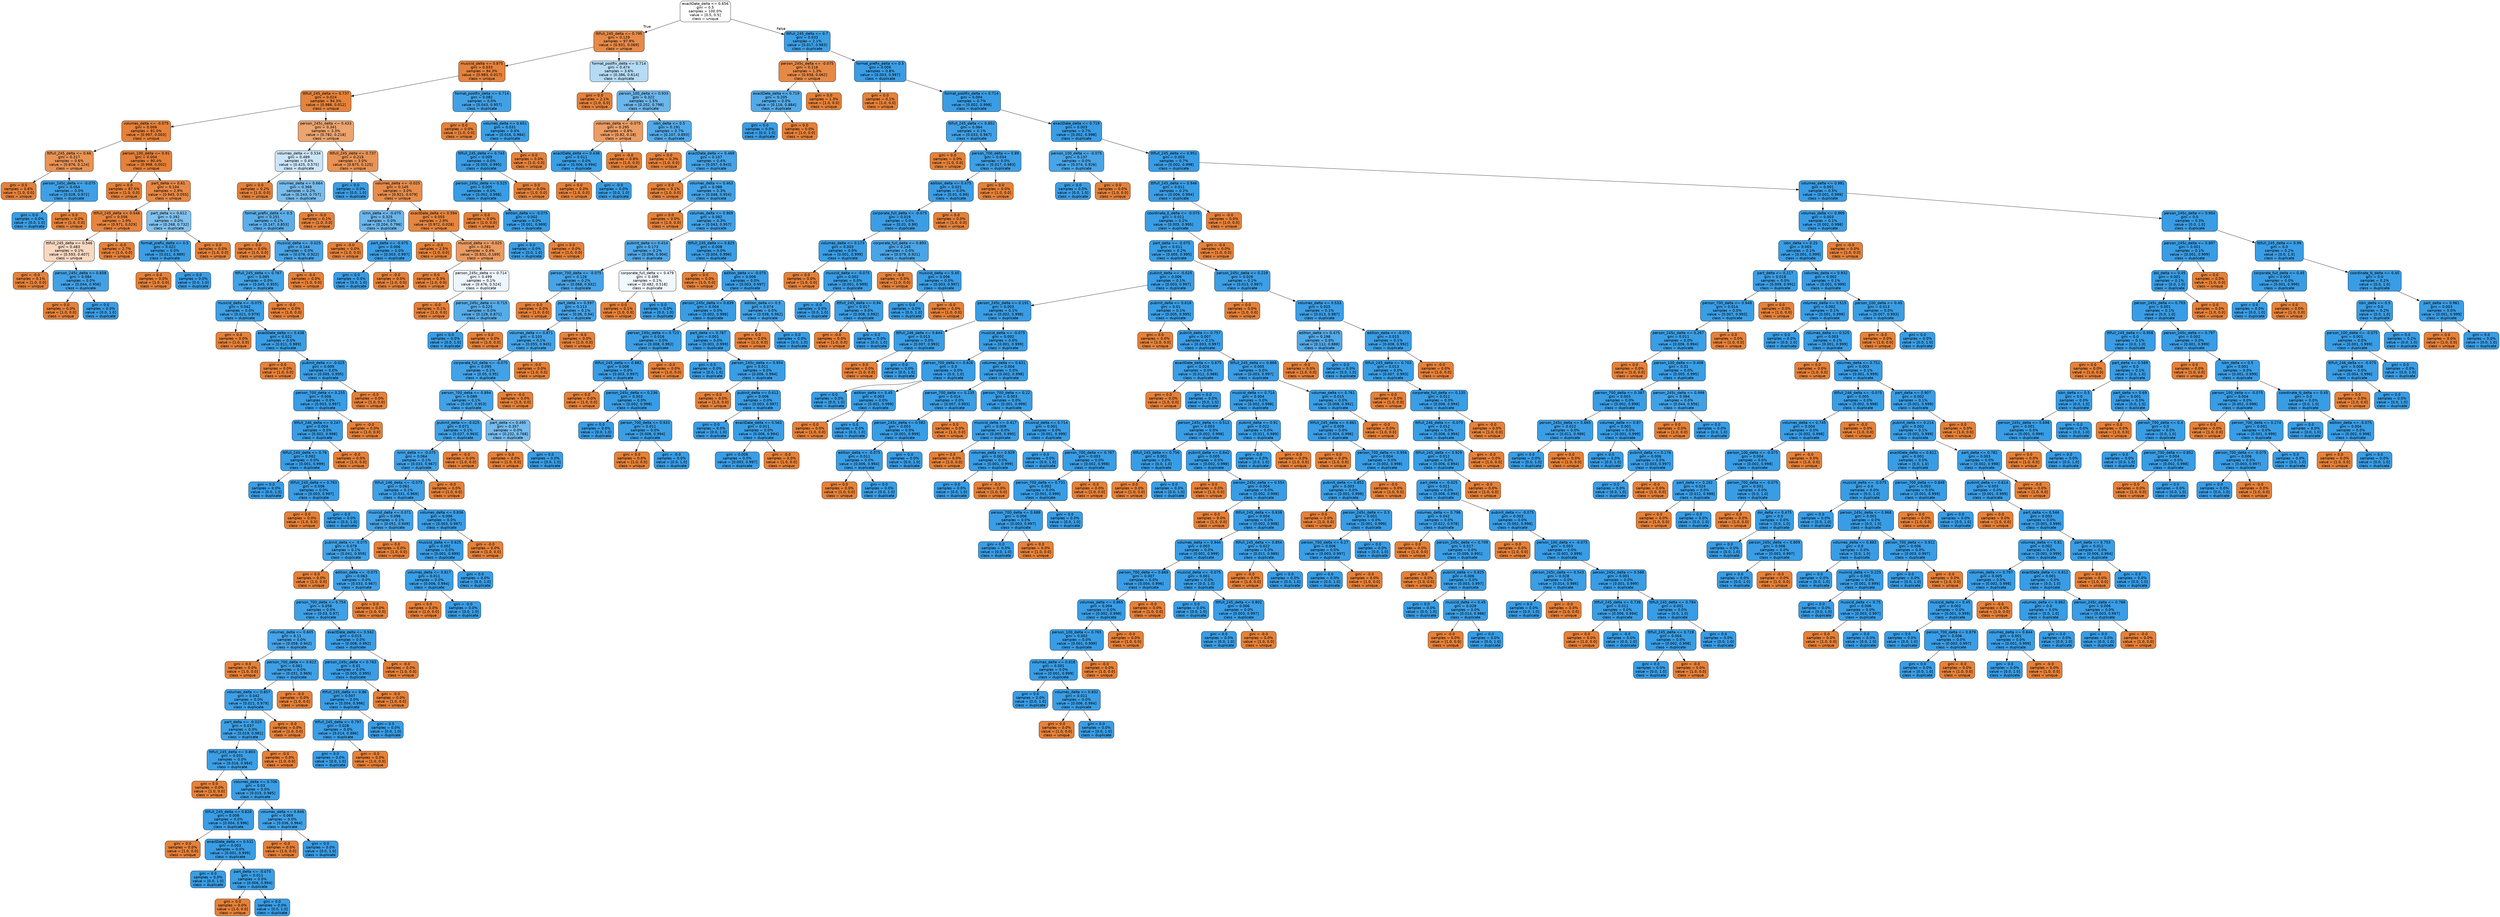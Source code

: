 digraph Tree {
node [shape=box, style="filled, rounded", color="black", fontname=helvetica] ;
edge [fontname=helvetica] ;
0 [label="exactDate_delta <= 0.656\ngini = 0.5\nsamples = 100.0%\nvalue = [0.5, 0.5]\nclass = unique", fillcolor="#ffffff"] ;
1 [label="ttlfull_245_delta <= 0.795\ngini = 0.129\nsamples = 97.9%\nvalue = [0.931, 0.069]\nclass = unique", fillcolor="#e78a48"] ;
0 -> 1 [labeldistance=2.5, labelangle=45, headlabel="True"] ;
2 [label="musicid_delta <= 0.875\ngini = 0.033\nsamples = 94.3%\nvalue = [0.983, 0.017]\nclass = unique", fillcolor="#e5833c"] ;
1 -> 2 ;
3 [label="ttlfull_245_delta <= 0.737\ngini = 0.024\nsamples = 94.3%\nvalue = [0.988, 0.012]\nclass = unique", fillcolor="#e5833b"] ;
2 -> 3 ;
4 [label="volumes_delta <= -0.075\ngini = 0.006\nsamples = 91.0%\nvalue = [0.997, 0.003]\nclass = unique", fillcolor="#e5813a"] ;
3 -> 4 ;
5 [label="ttlfull_245_delta <= 0.66\ngini = 0.217\nsamples = 0.6%\nvalue = [0.876, 0.124]\nclass = unique", fillcolor="#e99355"] ;
4 -> 5 ;
6 [label="gini = 0.0\nsamples = 0.6%\nvalue = [1.0, 0.0]\nclass = unique", fillcolor="#e58139"] ;
5 -> 6 ;
7 [label="person_245c_delta <= -0.075\ngini = 0.054\nsamples = 0.0%\nvalue = [0.028, 0.972]\nclass = duplicate", fillcolor="#3fa0e6"] ;
5 -> 7 ;
8 [label="gini = 0.0\nsamples = 0.0%\nvalue = [0.0, 1.0]\nclass = duplicate", fillcolor="#399de5"] ;
7 -> 8 ;
9 [label="gini = 0.0\nsamples = 0.0%\nvalue = [1.0, 0.0]\nclass = unique", fillcolor="#e58139"] ;
7 -> 9 ;
10 [label="person_100_delta <= 0.91\ngini = 0.004\nsamples = 90.4%\nvalue = [0.998, 0.002]\nclass = unique", fillcolor="#e58139"] ;
4 -> 10 ;
11 [label="gini = 0.0\nsamples = 87.5%\nvalue = [1.0, 0.0]\nclass = unique", fillcolor="#e58139"] ;
10 -> 11 ;
12 [label="part_delta <= 0.61\ngini = 0.104\nsamples = 2.9%\nvalue = [0.945, 0.055]\nclass = unique", fillcolor="#e78845"] ;
10 -> 12 ;
13 [label="ttlfull_245_delta <= 0.546\ngini = 0.056\nsamples = 2.9%\nvalue = [0.971, 0.029]\nclass = unique", fillcolor="#e6853f"] ;
12 -> 13 ;
14 [label="ttlfull_245_delta <= 0.546\ngini = 0.483\nsamples = 0.1%\nvalue = [0.593, 0.407]\nclass = unique", fillcolor="#f7d8c1"] ;
13 -> 14 ;
15 [label="gini = -0.0\nsamples = 0.1%\nvalue = [1.0, 0.0]\nclass = unique", fillcolor="#e58139"] ;
14 -> 15 ;
16 [label="person_245c_delta <= 0.658\ngini = 0.084\nsamples = 0.0%\nvalue = [0.044, 0.956]\nclass = duplicate", fillcolor="#42a1e6"] ;
14 -> 16 ;
17 [label="gini = 0.0\nsamples = 0.0%\nvalue = [1.0, 0.0]\nclass = unique", fillcolor="#e58139"] ;
16 -> 17 ;
18 [label="gini = 0.0\nsamples = 0.0%\nvalue = [0.0, 1.0]\nclass = duplicate", fillcolor="#399de5"] ;
16 -> 18 ;
19 [label="gini = -0.0\nsamples = 2.7%\nvalue = [1.0, 0.0]\nclass = unique", fillcolor="#e58139"] ;
13 -> 19 ;
20 [label="part_delta <= 0.612\ngini = 0.392\nsamples = 0.0%\nvalue = [0.268, 0.732]\nclass = duplicate", fillcolor="#81c1ee"] ;
12 -> 20 ;
21 [label="format_prefix_delta <= 0.5\ngini = 0.022\nsamples = 0.0%\nvalue = [0.011, 0.989]\nclass = duplicate", fillcolor="#3b9ee5"] ;
20 -> 21 ;
22 [label="gini = 0.0\nsamples = 0.0%\nvalue = [1.0, 0.0]\nclass = unique", fillcolor="#e58139"] ;
21 -> 22 ;
23 [label="gini = 0.0\nsamples = 0.0%\nvalue = [0.0, 1.0]\nclass = duplicate", fillcolor="#399de5"] ;
21 -> 23 ;
24 [label="gini = 0.0\nsamples = 0.0%\nvalue = [1.0, 0.0]\nclass = unique", fillcolor="#e58139"] ;
20 -> 24 ;
25 [label="person_245c_delta <= 0.433\ngini = 0.341\nsamples = 3.3%\nvalue = [0.782, 0.218]\nclass = unique", fillcolor="#eca470"] ;
3 -> 25 ;
26 [label="volumes_delta <= 0.534\ngini = 0.489\nsamples = 0.4%\nvalue = [0.425, 0.575]\nclass = duplicate", fillcolor="#cbe5f8"] ;
25 -> 26 ;
27 [label="gini = 0.0\nsamples = 0.2%\nvalue = [1.0, 0.0]\nclass = unique", fillcolor="#e58139"] ;
26 -> 27 ;
28 [label="volumes_delta <= 0.664\ngini = 0.368\nsamples = 0.2%\nvalue = [0.243, 0.757]\nclass = duplicate", fillcolor="#78bced"] ;
26 -> 28 ;
29 [label="format_prefix_delta <= 0.5\ngini = 0.251\nsamples = 0.1%\nvalue = [0.147, 0.853]\nclass = duplicate", fillcolor="#5baee9"] ;
28 -> 29 ;
30 [label="gini = 0.0\nsamples = 0.0%\nvalue = [1.0, 0.0]\nclass = unique", fillcolor="#e58139"] ;
29 -> 30 ;
31 [label="musicid_delta <= -0.025\ngini = 0.144\nsamples = 0.0%\nvalue = [0.078, 0.922]\nclass = duplicate", fillcolor="#4aa5e7"] ;
29 -> 31 ;
32 [label="ttlfull_245_delta <= 0.767\ngini = 0.085\nsamples = 0.0%\nvalue = [0.045, 0.955]\nclass = duplicate", fillcolor="#42a2e6"] ;
31 -> 32 ;
33 [label="musicid_delta <= -0.075\ngini = 0.042\nsamples = 0.0%\nvalue = [0.021, 0.979]\nclass = duplicate", fillcolor="#3d9fe6"] ;
32 -> 33 ;
34 [label="gini = 0.0\nsamples = 0.0%\nvalue = [1.0, 0.0]\nclass = unique", fillcolor="#e58139"] ;
33 -> 34 ;
35 [label="exactDate_delta <= 0.438\ngini = 0.022\nsamples = 0.0%\nvalue = [0.011, 0.989]\nclass = duplicate", fillcolor="#3b9ee5"] ;
33 -> 35 ;
36 [label="gini = 0.0\nsamples = 0.0%\nvalue = [1.0, 0.0]\nclass = unique", fillcolor="#e58139"] ;
35 -> 36 ;
37 [label="pubinit_delta <= -0.025\ngini = 0.009\nsamples = 0.0%\nvalue = [0.005, 0.995]\nclass = duplicate", fillcolor="#3a9de5"] ;
35 -> 37 ;
38 [label="person_700_delta <= 0.255\ngini = 0.006\nsamples = 0.0%\nvalue = [0.003, 0.997]\nclass = duplicate", fillcolor="#3a9de5"] ;
37 -> 38 ;
39 [label="ttlfull_246_delta <= 0.247\ngini = 0.004\nsamples = 0.0%\nvalue = [0.002, 0.998]\nclass = duplicate", fillcolor="#399de5"] ;
38 -> 39 ;
40 [label="ttlfull_245_delta <= 0.76\ngini = 0.002\nsamples = 0.0%\nvalue = [0.001, 0.999]\nclass = duplicate", fillcolor="#399de5"] ;
39 -> 40 ;
41 [label="gini = 0.0\nsamples = 0.0%\nvalue = [0.0, 1.0]\nclass = duplicate", fillcolor="#399de5"] ;
40 -> 41 ;
42 [label="ttlfull_245_delta <= 0.763\ngini = 0.006\nsamples = 0.0%\nvalue = [0.003, 0.997]\nclass = duplicate", fillcolor="#3a9de5"] ;
40 -> 42 ;
43 [label="gini = 0.0\nsamples = 0.0%\nvalue = [1.0, 0.0]\nclass = unique", fillcolor="#e58139"] ;
42 -> 43 ;
44 [label="gini = 0.0\nsamples = 0.0%\nvalue = [0.0, 1.0]\nclass = duplicate", fillcolor="#399de5"] ;
42 -> 44 ;
45 [label="gini = -0.0\nsamples = 0.0%\nvalue = [1.0, 0.0]\nclass = unique", fillcolor="#e58139"] ;
39 -> 45 ;
46 [label="gini = -0.0\nsamples = 0.0%\nvalue = [1.0, 0.0]\nclass = unique", fillcolor="#e58139"] ;
38 -> 46 ;
47 [label="gini = -0.0\nsamples = 0.0%\nvalue = [1.0, 0.0]\nclass = unique", fillcolor="#e58139"] ;
37 -> 47 ;
48 [label="gini = -0.0\nsamples = 0.0%\nvalue = [1.0, 0.0]\nclass = unique", fillcolor="#e58139"] ;
32 -> 48 ;
49 [label="gini = -0.0\nsamples = 0.0%\nvalue = [1.0, 0.0]\nclass = unique", fillcolor="#e58139"] ;
31 -> 49 ;
50 [label="gini = -0.0\nsamples = 0.1%\nvalue = [1.0, 0.0]\nclass = unique", fillcolor="#e58139"] ;
28 -> 50 ;
51 [label="ttlfull_245_delta <= 0.737\ngini = 0.218\nsamples = 3.0%\nvalue = [0.875, 0.125]\nclass = unique", fillcolor="#e99355"] ;
25 -> 51 ;
52 [label="gini = 0.0\nsamples = 0.0%\nvalue = [0.0, 1.0]\nclass = duplicate", fillcolor="#399de5"] ;
51 -> 52 ;
53 [label="volumes_delta <= -0.025\ngini = 0.145\nsamples = 3.0%\nvalue = [0.921, 0.079]\nclass = unique", fillcolor="#e78c4a"] ;
51 -> 53 ;
54 [label="ismn_delta <= -0.075\ngini = 0.325\nsamples = 0.0%\nvalue = [0.204, 0.796]\nclass = duplicate", fillcolor="#6cb6ec"] ;
53 -> 54 ;
55 [label="gini = -0.0\nsamples = 0.0%\nvalue = [1.0, 0.0]\nclass = unique", fillcolor="#e58139"] ;
54 -> 55 ;
56 [label="part_delta <= -0.075\ngini = 0.006\nsamples = 0.0%\nvalue = [0.003, 0.997]\nclass = duplicate", fillcolor="#3a9de5"] ;
54 -> 56 ;
57 [label="gini = 0.0\nsamples = 0.0%\nvalue = [0.0, 1.0]\nclass = duplicate", fillcolor="#399de5"] ;
56 -> 57 ;
58 [label="gini = -0.0\nsamples = 0.0%\nvalue = [1.0, 0.0]\nclass = unique", fillcolor="#e58139"] ;
56 -> 58 ;
59 [label="exactDate_delta <= 0.594\ngini = 0.055\nsamples = 2.9%\nvalue = [0.972, 0.028]\nclass = unique", fillcolor="#e6853f"] ;
53 -> 59 ;
60 [label="gini = -0.0\nsamples = 2.5%\nvalue = [1.0, 0.0]\nclass = unique", fillcolor="#e58139"] ;
59 -> 60 ;
61 [label="musicid_delta <= -0.025\ngini = 0.281\nsamples = 0.4%\nvalue = [0.831, 0.169]\nclass = unique", fillcolor="#ea9b61"] ;
59 -> 61 ;
62 [label="gini = 0.0\nsamples = 0.3%\nvalue = [1.0, 0.0]\nclass = unique", fillcolor="#e58139"] ;
61 -> 62 ;
63 [label="person_245c_delta <= 0.714\ngini = 0.499\nsamples = 0.1%\nvalue = [0.476, 0.524]\nclass = duplicate", fillcolor="#edf6fd"] ;
61 -> 63 ;
64 [label="gini = -0.0\nsamples = 0.1%\nvalue = [1.0, 0.0]\nclass = unique", fillcolor="#e58139"] ;
63 -> 64 ;
65 [label="person_245c_delta <= 0.715\ngini = 0.225\nsamples = 0.0%\nvalue = [0.129, 0.871]\nclass = duplicate", fillcolor="#56ace9"] ;
63 -> 65 ;
66 [label="gini = 0.0\nsamples = 0.0%\nvalue = [0.0, 1.0]\nclass = duplicate", fillcolor="#399de5"] ;
65 -> 66 ;
67 [label="gini = 0.0\nsamples = 0.0%\nvalue = [1.0, 0.0]\nclass = unique", fillcolor="#e58139"] ;
65 -> 67 ;
68 [label="format_postfix_delta <= 0.714\ngini = 0.082\nsamples = 0.0%\nvalue = [0.043, 0.957]\nclass = duplicate", fillcolor="#42a1e6"] ;
2 -> 68 ;
69 [label="gini = 0.0\nsamples = 0.0%\nvalue = [1.0, 0.0]\nclass = unique", fillcolor="#e58139"] ;
68 -> 69 ;
70 [label="volumes_delta <= 0.651\ngini = 0.031\nsamples = 0.0%\nvalue = [0.016, 0.984]\nclass = duplicate", fillcolor="#3c9fe5"] ;
68 -> 70 ;
71 [label="ttlfull_245_delta <= 0.743\ngini = 0.009\nsamples = 0.0%\nvalue = [0.005, 0.995]\nclass = duplicate", fillcolor="#3a9de5"] ;
70 -> 71 ;
72 [label="person_245c_delta <= 0.525\ngini = 0.005\nsamples = 0.0%\nvalue = [0.002, 0.998]\nclass = duplicate", fillcolor="#399de5"] ;
71 -> 72 ;
73 [label="gini = 0.0\nsamples = 0.0%\nvalue = [1.0, 0.0]\nclass = unique", fillcolor="#e58139"] ;
72 -> 73 ;
74 [label="edition_delta <= -0.075\ngini = 0.002\nsamples = 0.0%\nvalue = [0.001, 0.999]\nclass = duplicate", fillcolor="#399de5"] ;
72 -> 74 ;
75 [label="gini = 0.0\nsamples = 0.0%\nvalue = [0.0, 1.0]\nclass = duplicate", fillcolor="#399de5"] ;
74 -> 75 ;
76 [label="gini = 0.0\nsamples = 0.0%\nvalue = [1.0, 0.0]\nclass = unique", fillcolor="#e58139"] ;
74 -> 76 ;
77 [label="gini = 0.0\nsamples = 0.0%\nvalue = [1.0, 0.0]\nclass = unique", fillcolor="#e58139"] ;
71 -> 77 ;
78 [label="gini = 0.0\nsamples = 0.0%\nvalue = [1.0, 0.0]\nclass = unique", fillcolor="#e58139"] ;
70 -> 78 ;
79 [label="format_postfix_delta <= 0.714\ngini = 0.474\nsamples = 3.6%\nvalue = [0.386, 0.614]\nclass = duplicate", fillcolor="#b5dbf5"] ;
1 -> 79 ;
80 [label="gini = 0.0\nsamples = 2.1%\nvalue = [1.0, 0.0]\nclass = unique", fillcolor="#e58139"] ;
79 -> 80 ;
81 [label="person_100_delta <= 0.933\ngini = 0.322\nsamples = 1.5%\nvalue = [0.202, 0.798]\nclass = duplicate", fillcolor="#6bb6ec"] ;
79 -> 81 ;
82 [label="volumes_delta <= -0.075\ngini = 0.295\nsamples = 0.8%\nvalue = [0.82, 0.18]\nclass = unique", fillcolor="#eb9d64"] ;
81 -> 82 ;
83 [label="exactDate_delta <= 0.438\ngini = 0.011\nsamples = 0.0%\nvalue = [0.006, 0.994]\nclass = duplicate", fillcolor="#3a9ee5"] ;
82 -> 83 ;
84 [label="gini = 0.0\nsamples = 0.0%\nvalue = [1.0, 0.0]\nclass = unique", fillcolor="#e58139"] ;
83 -> 84 ;
85 [label="gini = -0.0\nsamples = 0.0%\nvalue = [0.0, 1.0]\nclass = duplicate", fillcolor="#399de5"] ;
83 -> 85 ;
86 [label="gini = -0.0\nsamples = 0.8%\nvalue = [1.0, 0.0]\nclass = unique", fillcolor="#e58139"] ;
82 -> 86 ;
87 [label="isbn_delta <= 0.5\ngini = 0.191\nsamples = 0.7%\nvalue = [0.107, 0.893]\nclass = duplicate", fillcolor="#51a9e8"] ;
81 -> 87 ;
88 [label="gini = 0.0\nsamples = 0.3%\nvalue = [1.0, 0.0]\nclass = unique", fillcolor="#e58139"] ;
87 -> 88 ;
89 [label="exactDate_delta <= 0.469\ngini = 0.107\nsamples = 0.4%\nvalue = [0.057, 0.943]\nclass = duplicate", fillcolor="#45a3e7"] ;
87 -> 89 ;
90 [label="gini = 0.0\nsamples = 0.1%\nvalue = [1.0, 0.0]\nclass = unique", fillcolor="#e58139"] ;
89 -> 90 ;
91 [label="volumes_delta <= 0.463\ngini = 0.088\nsamples = 0.3%\nvalue = [0.046, 0.954]\nclass = duplicate", fillcolor="#43a2e6"] ;
89 -> 91 ;
92 [label="gini = 0.0\nsamples = 0.0%\nvalue = [1.0, 0.0]\nclass = unique", fillcolor="#e58139"] ;
91 -> 92 ;
93 [label="volumes_delta <= 0.969\ngini = 0.082\nsamples = 0.3%\nvalue = [0.043, 0.957]\nclass = duplicate", fillcolor="#42a1e6"] ;
91 -> 93 ;
94 [label="pubinit_delta <= 0.414\ngini = 0.173\nsamples = 0.2%\nvalue = [0.096, 0.904]\nclass = duplicate", fillcolor="#4ea7e8"] ;
93 -> 94 ;
95 [label="person_700_delta <= -0.075\ngini = 0.126\nsamples = 0.2%\nvalue = [0.068, 0.932]\nclass = duplicate", fillcolor="#47a4e7"] ;
94 -> 95 ;
96 [label="gini = 0.0\nsamples = 0.0%\nvalue = [1.0, 0.0]\nclass = unique", fillcolor="#e58139"] ;
95 -> 96 ;
97 [label="part_delta <= 0.597\ngini = 0.113\nsamples = 0.1%\nvalue = [0.06, 0.94]\nclass = duplicate", fillcolor="#46a3e7"] ;
95 -> 97 ;
98 [label="volumes_delta <= 0.871\ngini = 0.103\nsamples = 0.1%\nvalue = [0.055, 0.945]\nclass = duplicate", fillcolor="#44a3e7"] ;
97 -> 98 ;
99 [label="corporate_full_delta <= -0.075\ngini = 0.095\nsamples = 0.1%\nvalue = [0.05, 0.95]\nclass = duplicate", fillcolor="#43a2e6"] ;
98 -> 99 ;
100 [label="person_700_delta <= 0.894\ngini = 0.089\nsamples = 0.1%\nvalue = [0.047, 0.953]\nclass = duplicate", fillcolor="#43a2e6"] ;
99 -> 100 ;
101 [label="pubinit_delta <= -0.025\ngini = 0.071\nsamples = 0.1%\nvalue = [0.037, 0.963]\nclass = duplicate", fillcolor="#41a1e6"] ;
100 -> 101 ;
102 [label="ismn_delta <= -0.075\ngini = 0.064\nsamples = 0.1%\nvalue = [0.033, 0.967]\nclass = duplicate", fillcolor="#40a0e6"] ;
101 -> 102 ;
103 [label="ttlfull_246_delta <= -0.075\ngini = 0.061\nsamples = 0.1%\nvalue = [0.031, 0.969]\nclass = duplicate", fillcolor="#3fa0e6"] ;
102 -> 103 ;
104 [label="musicid_delta <= 0.071\ngini = 0.096\nsamples = 0.1%\nvalue = [0.051, 0.949]\nclass = duplicate", fillcolor="#44a2e6"] ;
103 -> 104 ;
105 [label="pubinit_delta <= -0.075\ngini = 0.078\nsamples = 0.1%\nvalue = [0.041, 0.959]\nclass = duplicate", fillcolor="#41a1e6"] ;
104 -> 105 ;
106 [label="gini = 0.0\nsamples = 0.0%\nvalue = [1.0, 0.0]\nclass = unique", fillcolor="#e58139"] ;
105 -> 106 ;
107 [label="edition_delta <= -0.075\ngini = 0.063\nsamples = 0.0%\nvalue = [0.033, 0.967]\nclass = duplicate", fillcolor="#40a0e6"] ;
105 -> 107 ;
108 [label="person_700_delta <= 0.754\ngini = 0.058\nsamples = 0.0%\nvalue = [0.03, 0.97]\nclass = duplicate", fillcolor="#3fa0e6"] ;
107 -> 108 ;
109 [label="volumes_delta <= 0.605\ngini = 0.11\nsamples = 0.0%\nvalue = [0.058, 0.942]\nclass = duplicate", fillcolor="#45a3e7"] ;
108 -> 109 ;
110 [label="gini = 0.0\nsamples = 0.0%\nvalue = [1.0, 0.0]\nclass = unique", fillcolor="#e58139"] ;
109 -> 110 ;
111 [label="person_700_delta <= 0.622\ngini = 0.061\nsamples = 0.0%\nvalue = [0.031, 0.969]\nclass = duplicate", fillcolor="#3fa0e6"] ;
109 -> 111 ;
112 [label="volumes_delta <= 0.857\ngini = 0.042\nsamples = 0.0%\nvalue = [0.021, 0.979]\nclass = duplicate", fillcolor="#3d9fe6"] ;
111 -> 112 ;
113 [label="part_delta <= -0.025\ngini = 0.037\nsamples = 0.0%\nvalue = [0.019, 0.981]\nclass = duplicate", fillcolor="#3d9fe5"] ;
112 -> 113 ;
114 [label="ttlfull_245_delta <= 0.803\ngini = 0.031\nsamples = 0.0%\nvalue = [0.016, 0.984]\nclass = duplicate", fillcolor="#3c9fe5"] ;
113 -> 114 ;
115 [label="gini = 0.0\nsamples = 0.0%\nvalue = [1.0, 0.0]\nclass = unique", fillcolor="#e58139"] ;
114 -> 115 ;
116 [label="volumes_delta <= 0.706\ngini = 0.03\nsamples = 0.0%\nvalue = [0.015, 0.985]\nclass = duplicate", fillcolor="#3c9ee5"] ;
114 -> 116 ;
117 [label="ttlfull_245_delta <= 0.828\ngini = 0.008\nsamples = 0.0%\nvalue = [0.004, 0.996]\nclass = duplicate", fillcolor="#3a9de5"] ;
116 -> 117 ;
118 [label="gini = 0.0\nsamples = 0.0%\nvalue = [1.0, 0.0]\nclass = unique", fillcolor="#e58139"] ;
117 -> 118 ;
119 [label="exactDate_delta <= 0.531\ngini = 0.003\nsamples = 0.0%\nvalue = [0.001, 0.999]\nclass = duplicate", fillcolor="#399de5"] ;
117 -> 119 ;
120 [label="gini = 0.0\nsamples = 0.0%\nvalue = [0.0, 1.0]\nclass = duplicate", fillcolor="#399de5"] ;
119 -> 120 ;
121 [label="part_delta <= -0.075\ngini = 0.011\nsamples = 0.0%\nvalue = [0.006, 0.994]\nclass = duplicate", fillcolor="#3a9ee5"] ;
119 -> 121 ;
122 [label="gini = 0.0\nsamples = 0.0%\nvalue = [1.0, 0.0]\nclass = unique", fillcolor="#e58139"] ;
121 -> 122 ;
123 [label="gini = 0.0\nsamples = 0.0%\nvalue = [0.0, 1.0]\nclass = duplicate", fillcolor="#399de5"] ;
121 -> 123 ;
124 [label="volumes_delta <= 0.846\ngini = 0.069\nsamples = 0.0%\nvalue = [0.036, 0.964]\nclass = duplicate", fillcolor="#40a1e6"] ;
116 -> 124 ;
125 [label="gini = -0.0\nsamples = 0.0%\nvalue = [1.0, 0.0]\nclass = unique", fillcolor="#e58139"] ;
124 -> 125 ;
126 [label="gini = 0.0\nsamples = 0.0%\nvalue = [0.0, 1.0]\nclass = duplicate", fillcolor="#399de5"] ;
124 -> 126 ;
127 [label="gini = -0.0\nsamples = 0.0%\nvalue = [1.0, 0.0]\nclass = unique", fillcolor="#e58139"] ;
113 -> 127 ;
128 [label="gini = -0.0\nsamples = 0.0%\nvalue = [1.0, 0.0]\nclass = unique", fillcolor="#e58139"] ;
112 -> 128 ;
129 [label="gini = -0.0\nsamples = 0.0%\nvalue = [1.0, 0.0]\nclass = unique", fillcolor="#e58139"] ;
111 -> 129 ;
130 [label="exactDate_delta <= 0.562\ngini = 0.015\nsamples = 0.0%\nvalue = [0.008, 0.992]\nclass = duplicate", fillcolor="#3b9ee5"] ;
108 -> 130 ;
131 [label="person_245c_delta <= 0.763\ngini = 0.01\nsamples = 0.0%\nvalue = [0.005, 0.995]\nclass = duplicate", fillcolor="#3a9de5"] ;
130 -> 131 ;
132 [label="ttlfull_245_delta <= 0.86\ngini = 0.007\nsamples = 0.0%\nvalue = [0.004, 0.996]\nclass = duplicate", fillcolor="#3a9de5"] ;
131 -> 132 ;
133 [label="ttlfull_245_delta <= 0.797\ngini = 0.028\nsamples = 0.0%\nvalue = [0.014, 0.986]\nclass = duplicate", fillcolor="#3c9ee5"] ;
132 -> 133 ;
134 [label="gini = 0.0\nsamples = 0.0%\nvalue = [0.0, 1.0]\nclass = duplicate", fillcolor="#399de5"] ;
133 -> 134 ;
135 [label="gini = -0.0\nsamples = 0.0%\nvalue = [1.0, 0.0]\nclass = unique", fillcolor="#e58139"] ;
133 -> 135 ;
136 [label="gini = 0.0\nsamples = 0.0%\nvalue = [0.0, 1.0]\nclass = duplicate", fillcolor="#399de5"] ;
132 -> 136 ;
137 [label="gini = -0.0\nsamples = 0.0%\nvalue = [1.0, 0.0]\nclass = unique", fillcolor="#e58139"] ;
131 -> 137 ;
138 [label="gini = -0.0\nsamples = 0.0%\nvalue = [1.0, 0.0]\nclass = unique", fillcolor="#e58139"] ;
130 -> 138 ;
139 [label="gini = 0.0\nsamples = 0.0%\nvalue = [1.0, 0.0]\nclass = unique", fillcolor="#e58139"] ;
107 -> 139 ;
140 [label="gini = 0.0\nsamples = 0.0%\nvalue = [1.0, 0.0]\nclass = unique", fillcolor="#e58139"] ;
104 -> 140 ;
141 [label="volumes_delta <= 0.836\ngini = 0.006\nsamples = 0.0%\nvalue = [0.003, 0.997]\nclass = duplicate", fillcolor="#3a9de5"] ;
103 -> 141 ;
142 [label="musicid_delta <= 0.625\ngini = 0.002\nsamples = 0.0%\nvalue = [0.001, 0.999]\nclass = duplicate", fillcolor="#399de5"] ;
141 -> 142 ;
143 [label="volumes_delta <= 0.817\ngini = 0.011\nsamples = 0.0%\nvalue = [0.006, 0.994]\nclass = duplicate", fillcolor="#3a9ee5"] ;
142 -> 143 ;
144 [label="gini = 0.0\nsamples = 0.0%\nvalue = [1.0, 0.0]\nclass = unique", fillcolor="#e58139"] ;
143 -> 144 ;
145 [label="gini = -0.0\nsamples = 0.0%\nvalue = [0.0, 1.0]\nclass = duplicate", fillcolor="#399de5"] ;
143 -> 145 ;
146 [label="gini = 0.0\nsamples = 0.0%\nvalue = [0.0, 1.0]\nclass = duplicate", fillcolor="#399de5"] ;
142 -> 146 ;
147 [label="gini = -0.0\nsamples = 0.0%\nvalue = [1.0, 0.0]\nclass = unique", fillcolor="#e58139"] ;
141 -> 147 ;
148 [label="gini = -0.0\nsamples = 0.0%\nvalue = [1.0, 0.0]\nclass = unique", fillcolor="#e58139"] ;
102 -> 148 ;
149 [label="gini = -0.0\nsamples = 0.0%\nvalue = [1.0, 0.0]\nclass = unique", fillcolor="#e58139"] ;
101 -> 149 ;
150 [label="part_delta <= 0.495\ngini = 0.357\nsamples = 0.0%\nvalue = [0.232, 0.768]\nclass = duplicate", fillcolor="#75bbed"] ;
100 -> 150 ;
151 [label="gini = 0.0\nsamples = 0.0%\nvalue = [1.0, 0.0]\nclass = unique", fillcolor="#e58139"] ;
150 -> 151 ;
152 [label="gini = 0.0\nsamples = 0.0%\nvalue = [0.0, 1.0]\nclass = duplicate", fillcolor="#399de5"] ;
150 -> 152 ;
153 [label="gini = -0.0\nsamples = 0.0%\nvalue = [1.0, 0.0]\nclass = unique", fillcolor="#e58139"] ;
99 -> 153 ;
154 [label="gini = -0.0\nsamples = 0.0%\nvalue = [1.0, 0.0]\nclass = unique", fillcolor="#e58139"] ;
98 -> 154 ;
155 [label="gini = -0.0\nsamples = 0.0%\nvalue = [1.0, 0.0]\nclass = unique", fillcolor="#e58139"] ;
97 -> 155 ;
156 [label="corporate_full_delta <= 0.479\ngini = 0.499\nsamples = 0.1%\nvalue = [0.482, 0.518]\nclass = duplicate", fillcolor="#f1f8fd"] ;
94 -> 156 ;
157 [label="gini = 0.0\nsamples = 0.1%\nvalue = [1.0, 0.0]\nclass = unique", fillcolor="#e58139"] ;
156 -> 157 ;
158 [label="gini = 0.0\nsamples = 0.0%\nvalue = [0.0, 1.0]\nclass = duplicate", fillcolor="#399de5"] ;
156 -> 158 ;
159 [label="ttlfull_245_delta <= 0.825\ngini = 0.008\nsamples = 0.0%\nvalue = [0.004, 0.996]\nclass = duplicate", fillcolor="#3a9de5"] ;
93 -> 159 ;
160 [label="gini = 0.0\nsamples = 0.0%\nvalue = [1.0, 0.0]\nclass = unique", fillcolor="#e58139"] ;
159 -> 160 ;
161 [label="edition_delta <= -0.075\ngini = 0.006\nsamples = 0.0%\nvalue = [0.003, 0.997]\nclass = duplicate", fillcolor="#3a9de5"] ;
159 -> 161 ;
162 [label="person_245c_delta <= 0.839\ngini = 0.004\nsamples = 0.0%\nvalue = [0.002, 0.998]\nclass = duplicate", fillcolor="#399de5"] ;
161 -> 162 ;
163 [label="person_245c_delta <= 0.723\ngini = 0.016\nsamples = 0.0%\nvalue = [0.008, 0.992]\nclass = duplicate", fillcolor="#3b9ee5"] ;
162 -> 163 ;
164 [label="ttlfull_245_delta <= 0.882\ngini = 0.006\nsamples = 0.0%\nvalue = [0.003, 0.997]\nclass = duplicate", fillcolor="#3a9de5"] ;
163 -> 164 ;
165 [label="gini = 0.0\nsamples = 0.0%\nvalue = [1.0, 0.0]\nclass = unique", fillcolor="#e58139"] ;
164 -> 165 ;
166 [label="person_245c_delta <= 0.236\ngini = 0.003\nsamples = 0.0%\nvalue = [0.002, 0.998]\nclass = duplicate", fillcolor="#399de5"] ;
164 -> 166 ;
167 [label="gini = 0.0\nsamples = 0.0%\nvalue = [0.0, 1.0]\nclass = duplicate", fillcolor="#399de5"] ;
166 -> 167 ;
168 [label="person_700_delta <= 0.933\ngini = 0.011\nsamples = 0.0%\nvalue = [0.006, 0.994]\nclass = duplicate", fillcolor="#3a9ee5"] ;
166 -> 168 ;
169 [label="gini = 0.0\nsamples = 0.0%\nvalue = [1.0, 0.0]\nclass = unique", fillcolor="#e58139"] ;
168 -> 169 ;
170 [label="gini = -0.0\nsamples = 0.0%\nvalue = [0.0, 1.0]\nclass = duplicate", fillcolor="#399de5"] ;
168 -> 170 ;
171 [label="gini = -0.0\nsamples = 0.0%\nvalue = [1.0, 0.0]\nclass = unique", fillcolor="#e58139"] ;
163 -> 171 ;
172 [label="part_delta <= 0.787\ngini = 0.001\nsamples = 0.0%\nvalue = [0.001, 0.999]\nclass = duplicate", fillcolor="#399de5"] ;
162 -> 172 ;
173 [label="gini = 0.0\nsamples = 0.0%\nvalue = [0.0, 1.0]\nclass = duplicate", fillcolor="#399de5"] ;
172 -> 173 ;
174 [label="person_245c_delta <= 0.954\ngini = 0.011\nsamples = 0.0%\nvalue = [0.006, 0.994]\nclass = duplicate", fillcolor="#3a9ee5"] ;
172 -> 174 ;
175 [label="gini = 0.0\nsamples = 0.0%\nvalue = [1.0, 0.0]\nclass = unique", fillcolor="#e58139"] ;
174 -> 175 ;
176 [label="pubinit_delta <= 0.412\ngini = 0.006\nsamples = 0.0%\nvalue = [0.003, 0.997]\nclass = duplicate", fillcolor="#3a9de5"] ;
174 -> 176 ;
177 [label="gini = 0.0\nsamples = 0.0%\nvalue = [0.0, 1.0]\nclass = duplicate", fillcolor="#399de5"] ;
176 -> 177 ;
178 [label="exactDate_delta <= 0.562\ngini = 0.011\nsamples = 0.0%\nvalue = [0.006, 0.994]\nclass = duplicate", fillcolor="#3a9ee5"] ;
176 -> 178 ;
179 [label="gini = 0.006\nsamples = 0.0%\nvalue = [0.003, 0.997]\nclass = duplicate", fillcolor="#3a9de5"] ;
178 -> 179 ;
180 [label="gini = -0.0\nsamples = 0.0%\nvalue = [1.0, 0.0]\nclass = unique", fillcolor="#e58139"] ;
178 -> 180 ;
181 [label="edition_delta <= 0.5\ngini = 0.074\nsamples = 0.0%\nvalue = [0.038, 0.962]\nclass = duplicate", fillcolor="#41a1e6"] ;
161 -> 181 ;
182 [label="gini = 0.0\nsamples = 0.0%\nvalue = [1.0, 0.0]\nclass = unique", fillcolor="#e58139"] ;
181 -> 182 ;
183 [label="gini = 0.0\nsamples = 0.0%\nvalue = [0.0, 1.0]\nclass = duplicate", fillcolor="#399de5"] ;
181 -> 183 ;
184 [label="ttlfull_245_delta <= 0.7\ngini = 0.033\nsamples = 2.1%\nvalue = [0.017, 0.983]\nclass = duplicate", fillcolor="#3c9fe5"] ;
0 -> 184 [labeldistance=2.5, labelangle=-45, headlabel="False"] ;
185 [label="person_245c_delta <= -0.075\ngini = 0.116\nsamples = 1.3%\nvalue = [0.938, 0.062]\nclass = unique", fillcolor="#e78946"] ;
184 -> 185 ;
186 [label="exactDate_delta <= 0.719\ngini = 0.205\nsamples = 0.0%\nvalue = [0.116, 0.884]\nclass = duplicate", fillcolor="#53aae8"] ;
185 -> 186 ;
187 [label="gini = 0.0\nsamples = 0.0%\nvalue = [0.0, 1.0]\nclass = duplicate", fillcolor="#399de5"] ;
186 -> 187 ;
188 [label="gini = 0.0\nsamples = 0.0%\nvalue = [1.0, 0.0]\nclass = unique", fillcolor="#e58139"] ;
186 -> 188 ;
189 [label="gini = 0.0\nsamples = 1.3%\nvalue = [1.0, 0.0]\nclass = unique", fillcolor="#e58139"] ;
185 -> 189 ;
190 [label="format_prefix_delta <= 0.5\ngini = 0.006\nsamples = 0.8%\nvalue = [0.003, 0.997]\nclass = duplicate", fillcolor="#3a9de5"] ;
184 -> 190 ;
191 [label="gini = 0.0\nsamples = 0.1%\nvalue = [1.0, 0.0]\nclass = unique", fillcolor="#e58139"] ;
190 -> 191 ;
192 [label="format_postfix_delta <= 0.714\ngini = 0.004\nsamples = 0.7%\nvalue = [0.002, 0.998]\nclass = duplicate", fillcolor="#399de5"] ;
190 -> 192 ;
193 [label="ttlfull_245_delta <= 0.852\ngini = 0.064\nsamples = 0.1%\nvalue = [0.033, 0.967]\nclass = duplicate", fillcolor="#40a0e6"] ;
192 -> 193 ;
194 [label="gini = 0.0\nsamples = 0.0%\nvalue = [1.0, 0.0]\nclass = unique", fillcolor="#e58139"] ;
193 -> 194 ;
195 [label="person_700_delta <= 0.89\ngini = 0.034\nsamples = 0.0%\nvalue = [0.017, 0.983]\nclass = duplicate", fillcolor="#3d9fe5"] ;
193 -> 195 ;
196 [label="edition_delta <= 0.475\ngini = 0.021\nsamples = 0.0%\nvalue = [0.01, 0.99]\nclass = duplicate", fillcolor="#3b9ee5"] ;
195 -> 196 ;
197 [label="corporate_full_delta <= -0.075\ngini = 0.019\nsamples = 0.0%\nvalue = [0.01, 0.99]\nclass = duplicate", fillcolor="#3b9ee5"] ;
196 -> 197 ;
198 [label="volumes_delta <= 0.173\ngini = 0.003\nsamples = 0.0%\nvalue = [0.001, 0.999]\nclass = duplicate", fillcolor="#399de5"] ;
197 -> 198 ;
199 [label="gini = 0.0\nsamples = 0.0%\nvalue = [1.0, 0.0]\nclass = unique", fillcolor="#e58139"] ;
198 -> 199 ;
200 [label="musicid_delta <= -0.075\ngini = 0.002\nsamples = 0.0%\nvalue = [0.001, 0.999]\nclass = duplicate", fillcolor="#399de5"] ;
198 -> 200 ;
201 [label="gini = -0.0\nsamples = 0.0%\nvalue = [0.0, 1.0]\nclass = duplicate", fillcolor="#399de5"] ;
200 -> 201 ;
202 [label="ttlfull_245_delta <= 0.94\ngini = 0.017\nsamples = 0.0%\nvalue = [0.008, 0.992]\nclass = duplicate", fillcolor="#3b9ee5"] ;
200 -> 202 ;
203 [label="gini = -0.0\nsamples = 0.0%\nvalue = [1.0, 0.0]\nclass = unique", fillcolor="#e58139"] ;
202 -> 203 ;
204 [label="gini = 0.0\nsamples = 0.0%\nvalue = [0.0, 1.0]\nclass = duplicate", fillcolor="#399de5"] ;
202 -> 204 ;
205 [label="corporate_full_delta <= 0.893\ngini = 0.145\nsamples = 0.0%\nvalue = [0.079, 0.921]\nclass = duplicate", fillcolor="#4aa5e7"] ;
197 -> 205 ;
206 [label="gini = -0.0\nsamples = 0.0%\nvalue = [1.0, 0.0]\nclass = unique", fillcolor="#e58139"] ;
205 -> 206 ;
207 [label="musicid_delta <= 0.45\ngini = 0.006\nsamples = 0.0%\nvalue = [0.003, 0.997]\nclass = duplicate", fillcolor="#3a9de5"] ;
205 -> 207 ;
208 [label="gini = 0.0\nsamples = 0.0%\nvalue = [0.0, 1.0]\nclass = duplicate", fillcolor="#399de5"] ;
207 -> 208 ;
209 [label="gini = -0.0\nsamples = 0.0%\nvalue = [1.0, 0.0]\nclass = unique", fillcolor="#e58139"] ;
207 -> 209 ;
210 [label="gini = 0.0\nsamples = 0.0%\nvalue = [1.0, 0.0]\nclass = unique", fillcolor="#e58139"] ;
196 -> 210 ;
211 [label="gini = 0.0\nsamples = 0.0%\nvalue = [1.0, 0.0]\nclass = unique", fillcolor="#e58139"] ;
195 -> 211 ;
212 [label="exactDate_delta <= 0.719\ngini = 0.003\nsamples = 0.7%\nvalue = [0.002, 0.998]\nclass = duplicate", fillcolor="#399de5"] ;
192 -> 212 ;
213 [label="person_100_delta <= -0.075\ngini = 0.137\nsamples = 0.0%\nvalue = [0.074, 0.926]\nclass = duplicate", fillcolor="#49a5e7"] ;
212 -> 213 ;
214 [label="gini = 0.0\nsamples = 0.0%\nvalue = [0.0, 1.0]\nclass = duplicate", fillcolor="#399de5"] ;
213 -> 214 ;
215 [label="gini = 0.0\nsamples = 0.0%\nvalue = [1.0, 0.0]\nclass = unique", fillcolor="#e58139"] ;
213 -> 215 ;
216 [label="ttlfull_245_delta <= 0.951\ngini = 0.003\nsamples = 0.7%\nvalue = [0.002, 0.998]\nclass = duplicate", fillcolor="#399de5"] ;
212 -> 216 ;
217 [label="ttlfull_245_delta <= 0.946\ngini = 0.011\nsamples = 0.2%\nvalue = [0.006, 0.994]\nclass = duplicate", fillcolor="#3a9ee5"] ;
216 -> 217 ;
218 [label="coordinate_E_delta <= -0.075\ngini = 0.011\nsamples = 0.2%\nvalue = [0.005, 0.995]\nclass = duplicate", fillcolor="#3a9ee5"] ;
217 -> 218 ;
219 [label="part_delta <= -0.075\ngini = 0.011\nsamples = 0.2%\nvalue = [0.005, 0.995]\nclass = duplicate", fillcolor="#3a9ee5"] ;
218 -> 219 ;
220 [label="pubinit_delta <= -0.025\ngini = 0.006\nsamples = 0.1%\nvalue = [0.003, 0.997]\nclass = duplicate", fillcolor="#3a9de5"] ;
219 -> 220 ;
221 [label="person_245c_delta <= 0.191\ngini = 0.003\nsamples = 0.1%\nvalue = [0.002, 0.998]\nclass = duplicate", fillcolor="#399de5"] ;
220 -> 221 ;
222 [label="ttlfull_246_delta <= 0.844\ngini = 0.013\nsamples = 0.0%\nvalue = [0.007, 0.993]\nclass = duplicate", fillcolor="#3a9ee5"] ;
221 -> 222 ;
223 [label="gini = 0.0\nsamples = 0.0%\nvalue = [1.0, 0.0]\nclass = unique", fillcolor="#e58139"] ;
222 -> 223 ;
224 [label="gini = 0.0\nsamples = 0.0%\nvalue = [0.0, 1.0]\nclass = duplicate", fillcolor="#399de5"] ;
222 -> 224 ;
225 [label="musicid_delta <= -0.075\ngini = 0.002\nsamples = 0.0%\nvalue = [0.001, 0.999]\nclass = duplicate", fillcolor="#399de5"] ;
221 -> 225 ;
226 [label="person_700_delta <= 0.926\ngini = 0.0\nsamples = 0.0%\nvalue = [0.0, 1.0]\nclass = duplicate", fillcolor="#399de5"] ;
225 -> 226 ;
227 [label="gini = 0.0\nsamples = 0.0%\nvalue = [0.0, 1.0]\nclass = duplicate", fillcolor="#399de5"] ;
226 -> 227 ;
228 [label="edition_delta <= 0.45\ngini = 0.003\nsamples = 0.0%\nvalue = [0.001, 0.999]\nclass = duplicate", fillcolor="#399de5"] ;
226 -> 228 ;
229 [label="gini = 0.0\nsamples = 0.0%\nvalue = [1.0, 0.0]\nclass = unique", fillcolor="#e58139"] ;
228 -> 229 ;
230 [label="gini = 0.0\nsamples = 0.0%\nvalue = [0.0, 1.0]\nclass = duplicate", fillcolor="#399de5"] ;
228 -> 230 ;
231 [label="volumes_delta <= 0.631\ngini = 0.004\nsamples = 0.0%\nvalue = [0.002, 0.998]\nclass = duplicate", fillcolor="#399de5"] ;
225 -> 231 ;
232 [label="person_700_delta <= 0.235\ngini = 0.014\nsamples = 0.0%\nvalue = [0.007, 0.993]\nclass = duplicate", fillcolor="#3a9ee5"] ;
231 -> 232 ;
233 [label="person_245c_delta <= 0.582\ngini = 0.003\nsamples = 0.0%\nvalue = [0.001, 0.999]\nclass = duplicate", fillcolor="#399de5"] ;
232 -> 233 ;
234 [label="edition_delta <= -0.075\ngini = 0.011\nsamples = 0.0%\nvalue = [0.006, 0.994]\nclass = duplicate", fillcolor="#3a9ee5"] ;
233 -> 234 ;
235 [label="gini = 0.0\nsamples = 0.0%\nvalue = [1.0, 0.0]\nclass = unique", fillcolor="#e58139"] ;
234 -> 235 ;
236 [label="gini = 0.0\nsamples = 0.0%\nvalue = [0.0, 1.0]\nclass = duplicate", fillcolor="#399de5"] ;
234 -> 236 ;
237 [label="gini = 0.0\nsamples = 0.0%\nvalue = [0.0, 1.0]\nclass = duplicate", fillcolor="#399de5"] ;
233 -> 237 ;
238 [label="gini = 0.0\nsamples = 0.0%\nvalue = [1.0, 0.0]\nclass = unique", fillcolor="#e58139"] ;
232 -> 238 ;
239 [label="person_700_delta <= 0.22\ngini = 0.003\nsamples = 0.0%\nvalue = [0.001, 0.999]\nclass = duplicate", fillcolor="#399de5"] ;
231 -> 239 ;
240 [label="musicid_delta <= 0.417\ngini = 0.009\nsamples = 0.0%\nvalue = [0.005, 0.995]\nclass = duplicate", fillcolor="#3a9de5"] ;
239 -> 240 ;
241 [label="gini = 0.0\nsamples = 0.0%\nvalue = [1.0, 0.0]\nclass = unique", fillcolor="#e58139"] ;
240 -> 241 ;
242 [label="volumes_delta <= 0.929\ngini = 0.002\nsamples = 0.0%\nvalue = [0.001, 0.999]\nclass = duplicate", fillcolor="#399de5"] ;
240 -> 242 ;
243 [label="gini = 0.0\nsamples = 0.0%\nvalue = [0.0, 1.0]\nclass = duplicate", fillcolor="#399de5"] ;
242 -> 243 ;
244 [label="gini = -0.0\nsamples = 0.0%\nvalue = [1.0, 0.0]\nclass = unique", fillcolor="#e58139"] ;
242 -> 244 ;
245 [label="musicid_delta <= 0.714\ngini = 0.001\nsamples = 0.0%\nvalue = [0.001, 0.999]\nclass = duplicate", fillcolor="#399de5"] ;
239 -> 245 ;
246 [label="gini = 0.0\nsamples = 0.0%\nvalue = [0.0, 1.0]\nclass = duplicate", fillcolor="#399de5"] ;
245 -> 246 ;
247 [label="person_700_delta <= 0.767\ngini = 0.003\nsamples = 0.0%\nvalue = [0.002, 0.998]\nclass = duplicate", fillcolor="#399de5"] ;
245 -> 247 ;
248 [label="person_700_delta <= 0.731\ngini = 0.002\nsamples = 0.0%\nvalue = [0.001, 0.999]\nclass = duplicate", fillcolor="#399de5"] ;
247 -> 248 ;
249 [label="person_700_delta <= 0.688\ngini = 0.006\nsamples = 0.0%\nvalue = [0.003, 0.997]\nclass = duplicate", fillcolor="#3a9de5"] ;
248 -> 249 ;
250 [label="gini = 0.0\nsamples = 0.0%\nvalue = [0.0, 1.0]\nclass = duplicate", fillcolor="#399de5"] ;
249 -> 250 ;
251 [label="gini = 0.0\nsamples = 0.0%\nvalue = [1.0, 0.0]\nclass = unique", fillcolor="#e58139"] ;
249 -> 251 ;
252 [label="gini = 0.0\nsamples = 0.0%\nvalue = [0.0, 1.0]\nclass = duplicate", fillcolor="#399de5"] ;
248 -> 252 ;
253 [label="gini = -0.0\nsamples = 0.0%\nvalue = [1.0, 0.0]\nclass = unique", fillcolor="#e58139"] ;
247 -> 253 ;
254 [label="pubinit_delta <= 0.618\ngini = 0.01\nsamples = 0.1%\nvalue = [0.005, 0.995]\nclass = duplicate", fillcolor="#3a9ee5"] ;
220 -> 254 ;
255 [label="gini = 0.0\nsamples = 0.0%\nvalue = [1.0, 0.0]\nclass = unique", fillcolor="#e58139"] ;
254 -> 255 ;
256 [label="pubinit_delta <= 0.757\ngini = 0.007\nsamples = 0.1%\nvalue = [0.003, 0.997]\nclass = duplicate", fillcolor="#3a9de5"] ;
254 -> 256 ;
257 [label="exactDate_delta <= 0.875\ngini = 0.024\nsamples = 0.0%\nvalue = [0.012, 0.988]\nclass = duplicate", fillcolor="#3b9ee5"] ;
256 -> 257 ;
258 [label="gini = 0.0\nsamples = 0.0%\nvalue = [1.0, 0.0]\nclass = unique", fillcolor="#e58139"] ;
257 -> 258 ;
259 [label="gini = 0.0\nsamples = 0.0%\nvalue = [0.0, 1.0]\nclass = duplicate", fillcolor="#399de5"] ;
257 -> 259 ;
260 [label="ttlfull_245_delta <= 0.868\ngini = 0.005\nsamples = 0.0%\nvalue = [0.003, 0.997]\nclass = duplicate", fillcolor="#3a9de5"] ;
256 -> 260 ;
261 [label="musicid_delta <= 0.714\ngini = 0.004\nsamples = 0.0%\nvalue = [0.002, 0.998]\nclass = duplicate", fillcolor="#399de5"] ;
260 -> 261 ;
262 [label="person_245c_delta <= 0.512\ngini = 0.003\nsamples = 0.0%\nvalue = [0.002, 0.998]\nclass = duplicate", fillcolor="#399de5"] ;
261 -> 262 ;
263 [label="ttlfull_245_delta <= 0.756\ngini = 0.001\nsamples = 0.0%\nvalue = [0.0, 1.0]\nclass = duplicate", fillcolor="#399de5"] ;
262 -> 263 ;
264 [label="gini = 0.0\nsamples = 0.0%\nvalue = [1.0, 0.0]\nclass = unique", fillcolor="#e58139"] ;
263 -> 264 ;
265 [label="gini = 0.0\nsamples = 0.0%\nvalue = [0.0, 1.0]\nclass = duplicate", fillcolor="#399de5"] ;
263 -> 265 ;
266 [label="pubinit_delta <= 0.842\ngini = 0.005\nsamples = 0.0%\nvalue = [0.002, 0.998]\nclass = duplicate", fillcolor="#399de5"] ;
262 -> 266 ;
267 [label="gini = 0.0\nsamples = 0.0%\nvalue = [1.0, 0.0]\nclass = unique", fillcolor="#e58139"] ;
266 -> 267 ;
268 [label="person_245c_delta <= 0.554\ngini = 0.004\nsamples = 0.0%\nvalue = [0.002, 0.998]\nclass = duplicate", fillcolor="#399de5"] ;
266 -> 268 ;
269 [label="gini = 0.0\nsamples = 0.0%\nvalue = [1.0, 0.0]\nclass = unique", fillcolor="#e58139"] ;
268 -> 269 ;
270 [label="ttlfull_245_delta <= 0.838\ngini = 0.004\nsamples = 0.0%\nvalue = [0.002, 0.998]\nclass = duplicate", fillcolor="#399de5"] ;
268 -> 270 ;
271 [label="volumes_delta <= 0.944\ngini = 0.003\nsamples = 0.0%\nvalue = [0.001, 0.999]\nclass = duplicate", fillcolor="#399de5"] ;
270 -> 271 ;
272 [label="person_700_delta <= 0.869\ngini = 0.007\nsamples = 0.0%\nvalue = [0.004, 0.996]\nclass = duplicate", fillcolor="#3a9de5"] ;
271 -> 272 ;
273 [label="volumes_delta <= 0.865\ngini = 0.004\nsamples = 0.0%\nvalue = [0.002, 0.998]\nclass = duplicate", fillcolor="#399de5"] ;
272 -> 273 ;
274 [label="person_100_delta <= 0.765\ngini = 0.002\nsamples = 0.0%\nvalue = [0.001, 0.999]\nclass = duplicate", fillcolor="#399de5"] ;
273 -> 274 ;
275 [label="volumes_delta <= 0.818\ngini = 0.001\nsamples = 0.0%\nvalue = [0.001, 0.999]\nclass = duplicate", fillcolor="#399de5"] ;
274 -> 275 ;
276 [label="gini = 0.0\nsamples = 0.0%\nvalue = [0.0, 1.0]\nclass = duplicate", fillcolor="#399de5"] ;
275 -> 276 ;
277 [label="volumes_delta <= 0.832\ngini = 0.011\nsamples = 0.0%\nvalue = [0.006, 0.994]\nclass = duplicate", fillcolor="#3a9ee5"] ;
275 -> 277 ;
278 [label="gini = 0.0\nsamples = 0.0%\nvalue = [1.0, 0.0]\nclass = unique", fillcolor="#e58139"] ;
277 -> 278 ;
279 [label="gini = 0.0\nsamples = 0.0%\nvalue = [0.0, 1.0]\nclass = duplicate", fillcolor="#399de5"] ;
277 -> 279 ;
280 [label="gini = -0.0\nsamples = 0.0%\nvalue = [1.0, 0.0]\nclass = unique", fillcolor="#e58139"] ;
274 -> 280 ;
281 [label="gini = -0.0\nsamples = 0.0%\nvalue = [1.0, 0.0]\nclass = unique", fillcolor="#e58139"] ;
273 -> 281 ;
282 [label="gini = -0.0\nsamples = 0.0%\nvalue = [1.0, 0.0]\nclass = unique", fillcolor="#e58139"] ;
272 -> 282 ;
283 [label="musicid_delta <= -0.075\ngini = 0.001\nsamples = 0.0%\nvalue = [0.0, 1.0]\nclass = duplicate", fillcolor="#399de5"] ;
271 -> 283 ;
284 [label="gini = 0.0\nsamples = 0.0%\nvalue = [0.0, 1.0]\nclass = duplicate", fillcolor="#399de5"] ;
283 -> 284 ;
285 [label="ttlfull_245_delta <= 0.802\ngini = 0.006\nsamples = 0.0%\nvalue = [0.003, 0.997]\nclass = duplicate", fillcolor="#3a9de5"] ;
283 -> 285 ;
286 [label="gini = 0.0\nsamples = 0.0%\nvalue = [0.0, 1.0]\nclass = duplicate", fillcolor="#399de5"] ;
285 -> 286 ;
287 [label="gini = -0.0\nsamples = 0.0%\nvalue = [1.0, 0.0]\nclass = unique", fillcolor="#e58139"] ;
285 -> 287 ;
288 [label="ttlfull_245_delta <= 0.854\ngini = 0.022\nsamples = 0.0%\nvalue = [0.011, 0.989]\nclass = duplicate", fillcolor="#3b9ee5"] ;
270 -> 288 ;
289 [label="gini = -0.0\nsamples = 0.0%\nvalue = [1.0, 0.0]\nclass = unique", fillcolor="#e58139"] ;
288 -> 289 ;
290 [label="gini = 0.0\nsamples = 0.0%\nvalue = [0.0, 1.0]\nclass = duplicate", fillcolor="#399de5"] ;
288 -> 290 ;
291 [label="pubinit_delta <= 0.91\ngini = 0.022\nsamples = 0.0%\nvalue = [0.011, 0.989]\nclass = duplicate", fillcolor="#3b9ee5"] ;
261 -> 291 ;
292 [label="gini = 0.0\nsamples = 0.0%\nvalue = [0.0, 1.0]\nclass = duplicate", fillcolor="#399de5"] ;
291 -> 292 ;
293 [label="gini = 0.0\nsamples = 0.0%\nvalue = [1.0, 0.0]\nclass = unique", fillcolor="#e58139"] ;
291 -> 293 ;
294 [label="volumes_delta <= 0.761\ngini = 0.015\nsamples = 0.0%\nvalue = [0.008, 0.992]\nclass = duplicate", fillcolor="#3b9ee5"] ;
260 -> 294 ;
295 [label="ttlfull_245_delta <= 0.881\ngini = 0.009\nsamples = 0.0%\nvalue = [0.004, 0.996]\nclass = duplicate", fillcolor="#3a9de5"] ;
294 -> 295 ;
296 [label="gini = 0.0\nsamples = 0.0%\nvalue = [1.0, 0.0]\nclass = unique", fillcolor="#e58139"] ;
295 -> 296 ;
297 [label="person_700_delta <= 0.956\ngini = 0.004\nsamples = 0.0%\nvalue = [0.002, 0.998]\nclass = duplicate", fillcolor="#399de5"] ;
295 -> 297 ;
298 [label="pubinit_delta <= 0.852\ngini = 0.003\nsamples = 0.0%\nvalue = [0.001, 0.999]\nclass = duplicate", fillcolor="#399de5"] ;
297 -> 298 ;
299 [label="gini = 0.0\nsamples = 0.0%\nvalue = [1.0, 0.0]\nclass = unique", fillcolor="#e58139"] ;
298 -> 299 ;
300 [label="person_245c_delta <= 0.3\ngini = 0.001\nsamples = 0.0%\nvalue = [0.001, 0.999]\nclass = duplicate", fillcolor="#399de5"] ;
298 -> 300 ;
301 [label="person_700_delta <= 0.27\ngini = 0.006\nsamples = 0.0%\nvalue = [0.003, 0.997]\nclass = duplicate", fillcolor="#3a9de5"] ;
300 -> 301 ;
302 [label="gini = 0.0\nsamples = 0.0%\nvalue = [0.0, 1.0]\nclass = duplicate", fillcolor="#399de5"] ;
301 -> 302 ;
303 [label="gini = -0.0\nsamples = 0.0%\nvalue = [1.0, 0.0]\nclass = unique", fillcolor="#e58139"] ;
301 -> 303 ;
304 [label="gini = 0.0\nsamples = 0.0%\nvalue = [0.0, 1.0]\nclass = duplicate", fillcolor="#399de5"] ;
300 -> 304 ;
305 [label="gini = -0.0\nsamples = 0.0%\nvalue = [1.0, 0.0]\nclass = unique", fillcolor="#e58139"] ;
297 -> 305 ;
306 [label="gini = -0.0\nsamples = 0.0%\nvalue = [1.0, 0.0]\nclass = unique", fillcolor="#e58139"] ;
294 -> 306 ;
307 [label="person_245c_delta <= 0.229\ngini = 0.026\nsamples = 0.1%\nvalue = [0.013, 0.987]\nclass = duplicate", fillcolor="#3c9ee5"] ;
219 -> 307 ;
308 [label="gini = 0.0\nsamples = 0.0%\nvalue = [1.0, 0.0]\nclass = unique", fillcolor="#e58139"] ;
307 -> 308 ;
309 [label="volumes_delta <= 0.533\ngini = 0.025\nsamples = 0.1%\nvalue = [0.013, 0.987]\nclass = duplicate", fillcolor="#3c9ee5"] ;
307 -> 309 ;
310 [label="edition_delta <= 0.475\ngini = 0.198\nsamples = 0.0%\nvalue = [0.112, 0.888]\nclass = duplicate", fillcolor="#52a9e8"] ;
309 -> 310 ;
311 [label="gini = -0.0\nsamples = 0.0%\nvalue = [1.0, 0.0]\nclass = unique", fillcolor="#e58139"] ;
310 -> 311 ;
312 [label="gini = 0.0\nsamples = 0.0%\nvalue = [0.0, 1.0]\nclass = duplicate", fillcolor="#399de5"] ;
310 -> 312 ;
313 [label="edition_delta <= -0.075\ngini = 0.015\nsamples = 0.1%\nvalue = [0.008, 0.992]\nclass = duplicate", fillcolor="#3b9ee5"] ;
309 -> 313 ;
314 [label="ttlfull_245_delta <= 0.703\ngini = 0.013\nsamples = 0.0%\nvalue = [0.007, 0.993]\nclass = duplicate", fillcolor="#3a9ee5"] ;
313 -> 314 ;
315 [label="gini = 0.0\nsamples = 0.0%\nvalue = [1.0, 0.0]\nclass = unique", fillcolor="#e58139"] ;
314 -> 315 ;
316 [label="corporate_full_delta <= 0.135\ngini = 0.012\nsamples = 0.0%\nvalue = [0.006, 0.994]\nclass = duplicate", fillcolor="#3a9ee5"] ;
314 -> 316 ;
317 [label="ttlfull_246_delta <= -0.075\ngini = 0.012\nsamples = 0.0%\nvalue = [0.006, 0.994]\nclass = duplicate", fillcolor="#3a9ee5"] ;
316 -> 317 ;
318 [label="ttlfull_245_delta <= 0.929\ngini = 0.012\nsamples = 0.0%\nvalue = [0.006, 0.994]\nclass = duplicate", fillcolor="#3a9ee5"] ;
317 -> 318 ;
319 [label="part_delta <= -0.025\ngini = 0.011\nsamples = 0.0%\nvalue = [0.006, 0.994]\nclass = duplicate", fillcolor="#3a9ee5"] ;
318 -> 319 ;
320 [label="volumes_delta <= 0.796\ngini = 0.042\nsamples = 0.0%\nvalue = [0.022, 0.978]\nclass = duplicate", fillcolor="#3d9fe6"] ;
319 -> 320 ;
321 [label="gini = 0.0\nsamples = 0.0%\nvalue = [1.0, 0.0]\nclass = unique", fillcolor="#e58139"] ;
320 -> 321 ;
322 [label="person_245c_delta <= 0.709\ngini = 0.017\nsamples = 0.0%\nvalue = [0.009, 0.991]\nclass = duplicate", fillcolor="#3b9ee5"] ;
320 -> 322 ;
323 [label="gini = 0.0\nsamples = 0.0%\nvalue = [1.0, 0.0]\nclass = unique", fillcolor="#e58139"] ;
322 -> 323 ;
324 [label="pubinit_delta <= 0.825\ngini = 0.006\nsamples = 0.0%\nvalue = [0.003, 0.997]\nclass = duplicate", fillcolor="#3a9de5"] ;
322 -> 324 ;
325 [label="gini = 0.0\nsamples = 0.0%\nvalue = [0.0, 1.0]\nclass = duplicate", fillcolor="#399de5"] ;
324 -> 325 ;
326 [label="musicid_delta <= 0.45\ngini = 0.028\nsamples = 0.0%\nvalue = [0.014, 0.986]\nclass = duplicate", fillcolor="#3c9ee5"] ;
324 -> 326 ;
327 [label="gini = -0.0\nsamples = 0.0%\nvalue = [1.0, 0.0]\nclass = unique", fillcolor="#e58139"] ;
326 -> 327 ;
328 [label="gini = 0.0\nsamples = 0.0%\nvalue = [0.0, 1.0]\nclass = duplicate", fillcolor="#399de5"] ;
326 -> 328 ;
329 [label="pubinit_delta <= -0.075\ngini = 0.003\nsamples = 0.0%\nvalue = [0.002, 0.998]\nclass = duplicate", fillcolor="#399de5"] ;
319 -> 329 ;
330 [label="gini = 0.0\nsamples = 0.0%\nvalue = [1.0, 0.0]\nclass = unique", fillcolor="#e58139"] ;
329 -> 330 ;
331 [label="person_100_delta <= -0.075\ngini = 0.003\nsamples = 0.0%\nvalue = [0.001, 0.999]\nclass = duplicate", fillcolor="#399de5"] ;
329 -> 331 ;
332 [label="person_245c_delta <= 0.543\ngini = 0.028\nsamples = 0.0%\nvalue = [0.014, 0.986]\nclass = duplicate", fillcolor="#3c9ee5"] ;
331 -> 332 ;
333 [label="gini = 0.0\nsamples = 0.0%\nvalue = [0.0, 1.0]\nclass = duplicate", fillcolor="#399de5"] ;
332 -> 333 ;
334 [label="gini = -0.0\nsamples = 0.0%\nvalue = [1.0, 0.0]\nclass = unique", fillcolor="#e58139"] ;
332 -> 334 ;
335 [label="person_245c_delta <= 0.588\ngini = 0.001\nsamples = 0.0%\nvalue = [0.001, 0.999]\nclass = duplicate", fillcolor="#399de5"] ;
331 -> 335 ;
336 [label="ttlfull_245_delta <= 0.738\ngini = 0.011\nsamples = 0.0%\nvalue = [0.006, 0.994]\nclass = duplicate", fillcolor="#3a9ee5"] ;
335 -> 336 ;
337 [label="gini = 0.0\nsamples = 0.0%\nvalue = [1.0, 0.0]\nclass = unique", fillcolor="#e58139"] ;
336 -> 337 ;
338 [label="gini = -0.0\nsamples = 0.0%\nvalue = [0.0, 1.0]\nclass = duplicate", fillcolor="#399de5"] ;
336 -> 338 ;
339 [label="ttlfull_245_delta <= 0.784\ngini = 0.001\nsamples = 0.0%\nvalue = [0.0, 1.0]\nclass = duplicate", fillcolor="#399de5"] ;
335 -> 339 ;
340 [label="ttlfull_245_delta <= 0.728\ngini = 0.004\nsamples = 0.0%\nvalue = [0.002, 0.998]\nclass = duplicate", fillcolor="#399de5"] ;
339 -> 340 ;
341 [label="gini = 0.0\nsamples = 0.0%\nvalue = [0.0, 1.0]\nclass = duplicate", fillcolor="#399de5"] ;
340 -> 341 ;
342 [label="gini = -0.0\nsamples = 0.0%\nvalue = [1.0, 0.0]\nclass = unique", fillcolor="#e58139"] ;
340 -> 342 ;
343 [label="gini = 0.0\nsamples = 0.0%\nvalue = [0.0, 1.0]\nclass = duplicate", fillcolor="#399de5"] ;
339 -> 343 ;
344 [label="gini = -0.0\nsamples = 0.0%\nvalue = [1.0, 0.0]\nclass = unique", fillcolor="#e58139"] ;
318 -> 344 ;
345 [label="gini = -0.0\nsamples = 0.0%\nvalue = [1.0, 0.0]\nclass = unique", fillcolor="#e58139"] ;
317 -> 345 ;
346 [label="gini = -0.0\nsamples = 0.0%\nvalue = [1.0, 0.0]\nclass = unique", fillcolor="#e58139"] ;
316 -> 346 ;
347 [label="gini = -0.0\nsamples = 0.0%\nvalue = [1.0, 0.0]\nclass = unique", fillcolor="#e58139"] ;
313 -> 347 ;
348 [label="gini = -0.0\nsamples = 0.0%\nvalue = [1.0, 0.0]\nclass = unique", fillcolor="#e58139"] ;
218 -> 348 ;
349 [label="gini = -0.0\nsamples = 0.0%\nvalue = [1.0, 0.0]\nclass = unique", fillcolor="#e58139"] ;
217 -> 349 ;
350 [label="volumes_delta <= 0.981\ngini = 0.001\nsamples = 0.5%\nvalue = [0.001, 0.999]\nclass = duplicate", fillcolor="#399de5"] ;
216 -> 350 ;
351 [label="volumes_delta <= 0.969\ngini = 0.003\nsamples = 0.1%\nvalue = [0.002, 0.998]\nclass = duplicate", fillcolor="#399de5"] ;
350 -> 351 ;
352 [label="isbn_delta <= 0.25\ngini = 0.003\nsamples = 0.1%\nvalue = [0.001, 0.999]\nclass = duplicate", fillcolor="#399de5"] ;
351 -> 352 ;
353 [label="part_delta <= 0.217\ngini = 0.018\nsamples = 0.0%\nvalue = [0.009, 0.991]\nclass = duplicate", fillcolor="#3b9ee5"] ;
352 -> 353 ;
354 [label="person_700_delta <= 0.948\ngini = 0.014\nsamples = 0.0%\nvalue = [0.007, 0.993]\nclass = duplicate", fillcolor="#3a9ee5"] ;
353 -> 354 ;
355 [label="person_245c_delta <= 0.267\ngini = 0.011\nsamples = 0.0%\nvalue = [0.006, 0.994]\nclass = duplicate", fillcolor="#3a9ee5"] ;
354 -> 355 ;
356 [label="gini = 0.0\nsamples = 0.0%\nvalue = [1.0, 0.0]\nclass = unique", fillcolor="#e58139"] ;
355 -> 356 ;
357 [label="person_100_delta <= 0.408\ngini = 0.01\nsamples = 0.0%\nvalue = [0.005, 0.995]\nclass = duplicate", fillcolor="#3a9ee5"] ;
355 -> 357 ;
358 [label="person_700_delta <= 0.387\ngini = 0.003\nsamples = 0.0%\nvalue = [0.002, 0.998]\nclass = duplicate", fillcolor="#399de5"] ;
357 -> 358 ;
359 [label="person_245c_delta <= 0.665\ngini = 0.022\nsamples = 0.0%\nvalue = [0.011, 0.989]\nclass = duplicate", fillcolor="#3b9ee5"] ;
358 -> 359 ;
360 [label="gini = 0.0\nsamples = 0.0%\nvalue = [0.0, 1.0]\nclass = duplicate", fillcolor="#399de5"] ;
359 -> 360 ;
361 [label="gini = 0.0\nsamples = 0.0%\nvalue = [1.0, 0.0]\nclass = unique", fillcolor="#e58139"] ;
359 -> 361 ;
362 [label="volumes_delta <= 0.87\ngini = 0.001\nsamples = 0.0%\nvalue = [0.001, 0.999]\nclass = duplicate", fillcolor="#399de5"] ;
358 -> 362 ;
363 [label="gini = 0.0\nsamples = 0.0%\nvalue = [0.0, 1.0]\nclass = duplicate", fillcolor="#399de5"] ;
362 -> 363 ;
364 [label="pubinit_delta <= 0.176\ngini = 0.006\nsamples = 0.0%\nvalue = [0.003, 0.997]\nclass = duplicate", fillcolor="#3a9de5"] ;
362 -> 364 ;
365 [label="gini = 0.0\nsamples = 0.0%\nvalue = [0.0, 1.0]\nclass = duplicate", fillcolor="#399de5"] ;
364 -> 365 ;
366 [label="gini = -0.0\nsamples = 0.0%\nvalue = [1.0, 0.0]\nclass = unique", fillcolor="#e58139"] ;
364 -> 366 ;
367 [label="person_245c_delta <= 0.998\ngini = 0.084\nsamples = 0.0%\nvalue = [0.044, 0.956]\nclass = duplicate", fillcolor="#42a1e6"] ;
357 -> 367 ;
368 [label="gini = 0.0\nsamples = 0.0%\nvalue = [1.0, 0.0]\nclass = unique", fillcolor="#e58139"] ;
367 -> 368 ;
369 [label="gini = 0.0\nsamples = 0.0%\nvalue = [0.0, 1.0]\nclass = duplicate", fillcolor="#399de5"] ;
367 -> 369 ;
370 [label="gini = 0.0\nsamples = 0.0%\nvalue = [1.0, 0.0]\nclass = unique", fillcolor="#e58139"] ;
354 -> 370 ;
371 [label="gini = 0.0\nsamples = 0.0%\nvalue = [1.0, 0.0]\nclass = unique", fillcolor="#e58139"] ;
353 -> 371 ;
372 [label="volumes_delta <= 0.932\ngini = 0.002\nsamples = 0.1%\nvalue = [0.001, 0.999]\nclass = duplicate", fillcolor="#399de5"] ;
352 -> 372 ;
373 [label="volumes_delta <= 0.515\ngini = 0.002\nsamples = 0.1%\nvalue = [0.001, 0.999]\nclass = duplicate", fillcolor="#399de5"] ;
372 -> 373 ;
374 [label="gini = 0.0\nsamples = 0.0%\nvalue = [0.0, 1.0]\nclass = duplicate", fillcolor="#399de5"] ;
373 -> 374 ;
375 [label="volumes_delta <= 0.525\ngini = 0.003\nsamples = 0.1%\nvalue = [0.001, 0.999]\nclass = duplicate", fillcolor="#399de5"] ;
373 -> 375 ;
376 [label="gini = 0.0\nsamples = 0.0%\nvalue = [1.0, 0.0]\nclass = unique", fillcolor="#e58139"] ;
375 -> 376 ;
377 [label="volumes_delta <= 0.751\ngini = 0.003\nsamples = 0.1%\nvalue = [0.001, 0.999]\nclass = duplicate", fillcolor="#399de5"] ;
375 -> 377 ;
378 [label="ttlfull_246_delta <= -0.075\ngini = 0.005\nsamples = 0.0%\nvalue = [0.002, 0.998]\nclass = duplicate", fillcolor="#399de5"] ;
377 -> 378 ;
379 [label="volumes_delta <= 0.745\ngini = 0.004\nsamples = 0.0%\nvalue = [0.002, 0.998]\nclass = duplicate", fillcolor="#399de5"] ;
378 -> 379 ;
380 [label="person_100_delta <= -0.075\ngini = 0.004\nsamples = 0.0%\nvalue = [0.002, 0.998]\nclass = duplicate", fillcolor="#399de5"] ;
379 -> 380 ;
381 [label="part_delta <= 0.282\ngini = 0.024\nsamples = 0.0%\nvalue = [0.012, 0.988]\nclass = duplicate", fillcolor="#3b9ee5"] ;
380 -> 381 ;
382 [label="gini = 0.0\nsamples = 0.0%\nvalue = [1.0, 0.0]\nclass = unique", fillcolor="#e58139"] ;
381 -> 382 ;
383 [label="gini = 0.0\nsamples = 0.0%\nvalue = [0.0, 1.0]\nclass = duplicate", fillcolor="#399de5"] ;
381 -> 383 ;
384 [label="person_700_delta <= -0.075\ngini = 0.001\nsamples = 0.0%\nvalue = [0.0, 1.0]\nclass = duplicate", fillcolor="#399de5"] ;
380 -> 384 ;
385 [label="gini = 0.0\nsamples = 0.0%\nvalue = [1.0, 0.0]\nclass = unique", fillcolor="#e58139"] ;
384 -> 385 ;
386 [label="doi_delta <= 0.475\ngini = 0.0\nsamples = 0.0%\nvalue = [0.0, 1.0]\nclass = duplicate", fillcolor="#399de5"] ;
384 -> 386 ;
387 [label="gini = 0.0\nsamples = 0.0%\nvalue = [0.0, 1.0]\nclass = duplicate", fillcolor="#399de5"] ;
386 -> 387 ;
388 [label="person_245c_delta <= 0.809\ngini = 0.006\nsamples = 0.0%\nvalue = [0.003, 0.997]\nclass = duplicate", fillcolor="#3a9de5"] ;
386 -> 388 ;
389 [label="gini = 0.0\nsamples = 0.0%\nvalue = [0.0, 1.0]\nclass = duplicate", fillcolor="#399de5"] ;
388 -> 389 ;
390 [label="gini = -0.0\nsamples = 0.0%\nvalue = [1.0, 0.0]\nclass = unique", fillcolor="#e58139"] ;
388 -> 390 ;
391 [label="gini = -0.0\nsamples = 0.0%\nvalue = [1.0, 0.0]\nclass = unique", fillcolor="#e58139"] ;
379 -> 391 ;
392 [label="gini = -0.0\nsamples = 0.0%\nvalue = [1.0, 0.0]\nclass = unique", fillcolor="#e58139"] ;
378 -> 392 ;
393 [label="part_delta <= 0.907\ngini = 0.002\nsamples = 0.1%\nvalue = [0.001, 0.999]\nclass = duplicate", fillcolor="#399de5"] ;
377 -> 393 ;
394 [label="pubinit_delta <= 0.214\ngini = 0.002\nsamples = 0.1%\nvalue = [0.001, 0.999]\nclass = duplicate", fillcolor="#399de5"] ;
393 -> 394 ;
395 [label="exactDate_delta <= 0.812\ngini = 0.001\nsamples = 0.0%\nvalue = [0.0, 1.0]\nclass = duplicate", fillcolor="#399de5"] ;
394 -> 395 ;
396 [label="musicid_delta <= -0.075\ngini = 0.0\nsamples = 0.0%\nvalue = [0.0, 1.0]\nclass = duplicate", fillcolor="#399de5"] ;
395 -> 396 ;
397 [label="gini = 0.0\nsamples = 0.0%\nvalue = [0.0, 1.0]\nclass = duplicate", fillcolor="#399de5"] ;
396 -> 397 ;
398 [label="person_245c_delta <= 0.968\ngini = 0.001\nsamples = 0.0%\nvalue = [0.0, 1.0]\nclass = duplicate", fillcolor="#399de5"] ;
396 -> 398 ;
399 [label="volumes_delta <= 0.882\ngini = 0.0\nsamples = 0.0%\nvalue = [0.0, 1.0]\nclass = duplicate", fillcolor="#399de5"] ;
398 -> 399 ;
400 [label="gini = 0.0\nsamples = 0.0%\nvalue = [0.0, 1.0]\nclass = duplicate", fillcolor="#399de5"] ;
399 -> 400 ;
401 [label="musicid_delta <= 0.225\ngini = 0.002\nsamples = 0.0%\nvalue = [0.001, 0.999]\nclass = duplicate", fillcolor="#399de5"] ;
399 -> 401 ;
402 [label="gini = 0.0\nsamples = 0.0%\nvalue = [0.0, 1.0]\nclass = duplicate", fillcolor="#399de5"] ;
401 -> 402 ;
403 [label="musicid_delta <= 0.75\ngini = 0.006\nsamples = 0.0%\nvalue = [0.003, 0.997]\nclass = duplicate", fillcolor="#3a9de5"] ;
401 -> 403 ;
404 [label="gini = 0.0\nsamples = 0.0%\nvalue = [1.0, 0.0]\nclass = unique", fillcolor="#e58139"] ;
403 -> 404 ;
405 [label="gini = 0.0\nsamples = 0.0%\nvalue = [0.0, 1.0]\nclass = duplicate", fillcolor="#399de5"] ;
403 -> 405 ;
406 [label="person_700_delta <= 0.912\ngini = 0.006\nsamples = 0.0%\nvalue = [0.003, 0.997]\nclass = duplicate", fillcolor="#3a9de5"] ;
398 -> 406 ;
407 [label="gini = 0.0\nsamples = 0.0%\nvalue = [0.0, 1.0]\nclass = duplicate", fillcolor="#399de5"] ;
406 -> 407 ;
408 [label="gini = -0.0\nsamples = 0.0%\nvalue = [1.0, 0.0]\nclass = unique", fillcolor="#e58139"] ;
406 -> 408 ;
409 [label="person_700_delta <= 0.848\ngini = 0.003\nsamples = 0.0%\nvalue = [0.001, 0.999]\nclass = duplicate", fillcolor="#399de5"] ;
395 -> 409 ;
410 [label="gini = 0.0\nsamples = 0.0%\nvalue = [1.0, 0.0]\nclass = unique", fillcolor="#e58139"] ;
409 -> 410 ;
411 [label="gini = 0.0\nsamples = 0.0%\nvalue = [0.0, 1.0]\nclass = duplicate", fillcolor="#399de5"] ;
409 -> 411 ;
412 [label="part_delta <= 0.782\ngini = 0.003\nsamples = 0.0%\nvalue = [0.002, 0.998]\nclass = duplicate", fillcolor="#399de5"] ;
394 -> 412 ;
413 [label="pubinit_delta <= 0.614\ngini = 0.003\nsamples = 0.0%\nvalue = [0.001, 0.999]\nclass = duplicate", fillcolor="#399de5"] ;
412 -> 413 ;
414 [label="gini = 0.0\nsamples = 0.0%\nvalue = [1.0, 0.0]\nclass = unique", fillcolor="#e58139"] ;
413 -> 414 ;
415 [label="part_delta <= 0.546\ngini = 0.003\nsamples = 0.0%\nvalue = [0.001, 0.999]\nclass = duplicate", fillcolor="#399de5"] ;
413 -> 415 ;
416 [label="volumes_delta <= 0.81\ngini = 0.002\nsamples = 0.0%\nvalue = [0.001, 0.999]\nclass = duplicate", fillcolor="#399de5"] ;
415 -> 416 ;
417 [label="volumes_delta <= 0.797\ngini = 0.005\nsamples = 0.0%\nvalue = [0.002, 0.998]\nclass = duplicate", fillcolor="#399de5"] ;
416 -> 417 ;
418 [label="musicid_delta <= 0.45\ngini = 0.002\nsamples = 0.0%\nvalue = [0.001, 0.999]\nclass = duplicate", fillcolor="#399de5"] ;
417 -> 418 ;
419 [label="gini = 0.0\nsamples = 0.0%\nvalue = [0.0, 1.0]\nclass = duplicate", fillcolor="#399de5"] ;
418 -> 419 ;
420 [label="person_700_delta <= 0.879\ngini = 0.006\nsamples = 0.0%\nvalue = [0.003, 0.997]\nclass = duplicate", fillcolor="#3a9de5"] ;
418 -> 420 ;
421 [label="gini = 0.0\nsamples = 0.0%\nvalue = [0.0, 1.0]\nclass = duplicate", fillcolor="#399de5"] ;
420 -> 421 ;
422 [label="gini = -0.0\nsamples = 0.0%\nvalue = [1.0, 0.0]\nclass = unique", fillcolor="#e58139"] ;
420 -> 422 ;
423 [label="gini = -0.0\nsamples = 0.0%\nvalue = [1.0, 0.0]\nclass = unique", fillcolor="#e58139"] ;
417 -> 423 ;
424 [label="exactDate_delta <= 0.812\ngini = 0.001\nsamples = 0.0%\nvalue = [0.0, 1.0]\nclass = duplicate", fillcolor="#399de5"] ;
416 -> 424 ;
425 [label="volumes_delta <= 0.862\ngini = 0.0\nsamples = 0.0%\nvalue = [0.0, 1.0]\nclass = duplicate", fillcolor="#399de5"] ;
424 -> 425 ;
426 [label="volumes_delta <= 0.844\ngini = 0.001\nsamples = 0.0%\nvalue = [0.001, 0.999]\nclass = duplicate", fillcolor="#399de5"] ;
425 -> 426 ;
427 [label="gini = 0.0\nsamples = 0.0%\nvalue = [0.0, 1.0]\nclass = duplicate", fillcolor="#399de5"] ;
426 -> 427 ;
428 [label="gini = -0.0\nsamples = 0.0%\nvalue = [1.0, 0.0]\nclass = unique", fillcolor="#e58139"] ;
426 -> 428 ;
429 [label="gini = 0.0\nsamples = 0.0%\nvalue = [0.0, 1.0]\nclass = duplicate", fillcolor="#399de5"] ;
425 -> 429 ;
430 [label="person_245c_delta <= 0.766\ngini = 0.006\nsamples = 0.0%\nvalue = [0.003, 0.997]\nclass = duplicate", fillcolor="#3a9de5"] ;
424 -> 430 ;
431 [label="gini = 0.0\nsamples = 0.0%\nvalue = [0.0, 1.0]\nclass = duplicate", fillcolor="#399de5"] ;
430 -> 431 ;
432 [label="gini = -0.0\nsamples = 0.0%\nvalue = [1.0, 0.0]\nclass = unique", fillcolor="#e58139"] ;
430 -> 432 ;
433 [label="part_delta <= 0.753\ngini = 0.011\nsamples = 0.0%\nvalue = [0.006, 0.994]\nclass = duplicate", fillcolor="#3a9ee5"] ;
415 -> 433 ;
434 [label="gini = 0.0\nsamples = 0.0%\nvalue = [1.0, 0.0]\nclass = unique", fillcolor="#e58139"] ;
433 -> 434 ;
435 [label="gini = 0.0\nsamples = 0.0%\nvalue = [0.0, 1.0]\nclass = duplicate", fillcolor="#399de5"] ;
433 -> 435 ;
436 [label="gini = -0.0\nsamples = 0.0%\nvalue = [1.0, 0.0]\nclass = unique", fillcolor="#e58139"] ;
412 -> 436 ;
437 [label="gini = 0.0\nsamples = 0.0%\nvalue = [1.0, 0.0]\nclass = unique", fillcolor="#e58139"] ;
393 -> 437 ;
438 [label="person_100_delta <= 0.45\ngini = 0.013\nsamples = 0.0%\nvalue = [0.007, 0.993]\nclass = duplicate", fillcolor="#3a9ee5"] ;
372 -> 438 ;
439 [label="gini = -0.0\nsamples = 0.0%\nvalue = [1.0, 0.0]\nclass = unique", fillcolor="#e58139"] ;
438 -> 439 ;
440 [label="gini = 0.0\nsamples = 0.0%\nvalue = [0.0, 1.0]\nclass = duplicate", fillcolor="#399de5"] ;
438 -> 440 ;
441 [label="gini = -0.0\nsamples = 0.0%\nvalue = [1.0, 0.0]\nclass = unique", fillcolor="#e58139"] ;
351 -> 441 ;
442 [label="person_245c_delta <= 0.904\ngini = 0.0\nsamples = 0.3%\nvalue = [0.0, 1.0]\nclass = duplicate", fillcolor="#399de5"] ;
350 -> 442 ;
443 [label="person_245c_delta <= 0.897\ngini = 0.001\nsamples = 0.1%\nvalue = [0.001, 0.999]\nclass = duplicate", fillcolor="#399de5"] ;
442 -> 443 ;
444 [label="doi_delta <= 0.45\ngini = 0.001\nsamples = 0.1%\nvalue = [0.0, 1.0]\nclass = duplicate", fillcolor="#399de5"] ;
443 -> 444 ;
445 [label="person_245c_delta <= 0.793\ngini = 0.001\nsamples = 0.1%\nvalue = [0.0, 1.0]\nclass = duplicate", fillcolor="#399de5"] ;
444 -> 445 ;
446 [label="ttlfull_245_delta <= 0.958\ngini = 0.0\nsamples = 0.1%\nvalue = [0.0, 1.0]\nclass = duplicate", fillcolor="#399de5"] ;
445 -> 446 ;
447 [label="gini = 0.0\nsamples = 0.0%\nvalue = [1.0, 0.0]\nclass = unique", fillcolor="#e58139"] ;
446 -> 447 ;
448 [label="part_delta <= 0.589\ngini = 0.0\nsamples = 0.1%\nvalue = [0.0, 1.0]\nclass = duplicate", fillcolor="#399de5"] ;
446 -> 448 ;
449 [label="isbn_delta <= 0.5\ngini = 0.0\nsamples = 0.0%\nvalue = [0.0, 1.0]\nclass = duplicate", fillcolor="#399de5"] ;
448 -> 449 ;
450 [label="person_245c_delta <= 0.698\ngini = 0.001\nsamples = 0.0%\nvalue = [0.001, 0.999]\nclass = duplicate", fillcolor="#399de5"] ;
449 -> 450 ;
451 [label="gini = 0.0\nsamples = 0.0%\nvalue = [1.0, 0.0]\nclass = unique", fillcolor="#e58139"] ;
450 -> 451 ;
452 [label="gini = 0.0\nsamples = 0.0%\nvalue = [0.0, 1.0]\nclass = duplicate", fillcolor="#399de5"] ;
450 -> 452 ;
453 [label="gini = 0.0\nsamples = 0.0%\nvalue = [0.0, 1.0]\nclass = duplicate", fillcolor="#399de5"] ;
449 -> 453 ;
454 [label="part_delta <= 0.69\ngini = 0.001\nsamples = 0.0%\nvalue = [0.0, 1.0]\nclass = duplicate", fillcolor="#399de5"] ;
448 -> 454 ;
455 [label="gini = 0.0\nsamples = 0.0%\nvalue = [1.0, 0.0]\nclass = unique", fillcolor="#e58139"] ;
454 -> 455 ;
456 [label="person_700_delta <= 0.4\ngini = 0.0\nsamples = 0.0%\nvalue = [0.0, 1.0]\nclass = duplicate", fillcolor="#399de5"] ;
454 -> 456 ;
457 [label="gini = 0.0\nsamples = 0.0%\nvalue = [0.0, 1.0]\nclass = duplicate", fillcolor="#399de5"] ;
456 -> 457 ;
458 [label="person_700_delta <= 0.852\ngini = 0.004\nsamples = 0.0%\nvalue = [0.002, 0.998]\nclass = duplicate", fillcolor="#399de5"] ;
456 -> 458 ;
459 [label="gini = 0.0\nsamples = 0.0%\nvalue = [1.0, 0.0]\nclass = unique", fillcolor="#e58139"] ;
458 -> 459 ;
460 [label="gini = 0.0\nsamples = 0.0%\nvalue = [0.0, 1.0]\nclass = duplicate", fillcolor="#399de5"] ;
458 -> 460 ;
461 [label="person_245c_delta <= 0.797\ngini = 0.002\nsamples = 0.0%\nvalue = [0.001, 0.999]\nclass = duplicate", fillcolor="#399de5"] ;
445 -> 461 ;
462 [label="gini = 0.0\nsamples = 0.0%\nvalue = [1.0, 0.0]\nclass = unique", fillcolor="#e58139"] ;
461 -> 462 ;
463 [label="isbn_delta <= 0.5\ngini = 0.001\nsamples = 0.0%\nvalue = [0.001, 0.999]\nclass = duplicate", fillcolor="#399de5"] ;
461 -> 463 ;
464 [label="person_100_delta <= -0.075\ngini = 0.004\nsamples = 0.0%\nvalue = [0.002, 0.998]\nclass = duplicate", fillcolor="#399de5"] ;
463 -> 464 ;
465 [label="gini = 0.0\nsamples = 0.0%\nvalue = [1.0, 0.0]\nclass = unique", fillcolor="#e58139"] ;
464 -> 465 ;
466 [label="person_700_delta <= 0.274\ngini = 0.001\nsamples = 0.0%\nvalue = [0.001, 0.999]\nclass = duplicate", fillcolor="#399de5"] ;
464 -> 466 ;
467 [label="person_700_delta <= -0.075\ngini = 0.006\nsamples = 0.0%\nvalue = [0.003, 0.997]\nclass = duplicate", fillcolor="#3a9de5"] ;
466 -> 467 ;
468 [label="gini = 0.0\nsamples = 0.0%\nvalue = [0.0, 1.0]\nclass = duplicate", fillcolor="#399de5"] ;
467 -> 468 ;
469 [label="gini = -0.0\nsamples = 0.0%\nvalue = [1.0, 0.0]\nclass = unique", fillcolor="#e58139"] ;
467 -> 469 ;
470 [label="gini = 0.0\nsamples = 0.0%\nvalue = [0.0, 1.0]\nclass = duplicate", fillcolor="#399de5"] ;
466 -> 470 ;
471 [label="coordinate_N_delta <= 0.45\ngini = 0.0\nsamples = 0.0%\nvalue = [0.0, 1.0]\nclass = duplicate", fillcolor="#399de5"] ;
463 -> 471 ;
472 [label="gini = 0.0\nsamples = 0.0%\nvalue = [0.0, 1.0]\nclass = duplicate", fillcolor="#399de5"] ;
471 -> 472 ;
473 [label="edition_delta <= -0.075\ngini = 0.004\nsamples = 0.0%\nvalue = [0.002, 0.998]\nclass = duplicate", fillcolor="#399de5"] ;
471 -> 473 ;
474 [label="gini = 0.0\nsamples = 0.0%\nvalue = [1.0, 0.0]\nclass = unique", fillcolor="#e58139"] ;
473 -> 474 ;
475 [label="gini = 0.0\nsamples = 0.0%\nvalue = [0.0, 1.0]\nclass = duplicate", fillcolor="#399de5"] ;
473 -> 475 ;
476 [label="gini = 0.0\nsamples = 0.0%\nvalue = [1.0, 0.0]\nclass = unique", fillcolor="#e58139"] ;
444 -> 476 ;
477 [label="gini = 0.0\nsamples = 0.0%\nvalue = [1.0, 0.0]\nclass = unique", fillcolor="#e58139"] ;
443 -> 477 ;
478 [label="ttlfull_245_delta <= 0.99\ngini = 0.0\nsamples = 0.2%\nvalue = [0.0, 1.0]\nclass = duplicate", fillcolor="#399de5"] ;
442 -> 478 ;
479 [label="corporate_full_delta <= 0.45\ngini = 0.003\nsamples = 0.0%\nvalue = [0.001, 0.999]\nclass = duplicate", fillcolor="#399de5"] ;
478 -> 479 ;
480 [label="gini = 0.0\nsamples = 0.0%\nvalue = [0.0, 1.0]\nclass = duplicate", fillcolor="#399de5"] ;
479 -> 480 ;
481 [label="gini = 0.0\nsamples = 0.0%\nvalue = [1.0, 0.0]\nclass = unique", fillcolor="#e58139"] ;
479 -> 481 ;
482 [label="coordinate_N_delta <= 0.45\ngini = 0.0\nsamples = 0.2%\nvalue = [0.0, 1.0]\nclass = duplicate", fillcolor="#399de5"] ;
478 -> 482 ;
483 [label="isbn_delta <= 0.5\ngini = 0.0\nsamples = 0.2%\nvalue = [0.0, 1.0]\nclass = duplicate", fillcolor="#399de5"] ;
482 -> 483 ;
484 [label="person_100_delta <= -0.075\ngini = 0.001\nsamples = 0.0%\nvalue = [0.001, 0.999]\nclass = duplicate", fillcolor="#399de5"] ;
483 -> 484 ;
485 [label="ttlfull_246_delta <= -0.075\ngini = 0.008\nsamples = 0.0%\nvalue = [0.004, 0.996]\nclass = duplicate", fillcolor="#3a9de5"] ;
484 -> 485 ;
486 [label="gini = 0.0\nsamples = 0.0%\nvalue = [1.0, 0.0]\nclass = unique", fillcolor="#e58139"] ;
485 -> 486 ;
487 [label="gini = 0.0\nsamples = 0.0%\nvalue = [0.0, 1.0]\nclass = duplicate", fillcolor="#399de5"] ;
485 -> 487 ;
488 [label="gini = 0.0\nsamples = 0.0%\nvalue = [0.0, 1.0]\nclass = duplicate", fillcolor="#399de5"] ;
484 -> 488 ;
489 [label="gini = 0.0\nsamples = 0.2%\nvalue = [0.0, 1.0]\nclass = duplicate", fillcolor="#399de5"] ;
483 -> 489 ;
490 [label="part_delta <= 0.961\ngini = 0.003\nsamples = 0.0%\nvalue = [0.001, 0.999]\nclass = duplicate", fillcolor="#399de5"] ;
482 -> 490 ;
491 [label="gini = 0.0\nsamples = 0.0%\nvalue = [1.0, 0.0]\nclass = unique", fillcolor="#e58139"] ;
490 -> 491 ;
492 [label="gini = 0.0\nsamples = 0.0%\nvalue = [0.0, 1.0]\nclass = duplicate", fillcolor="#399de5"] ;
490 -> 492 ;
}